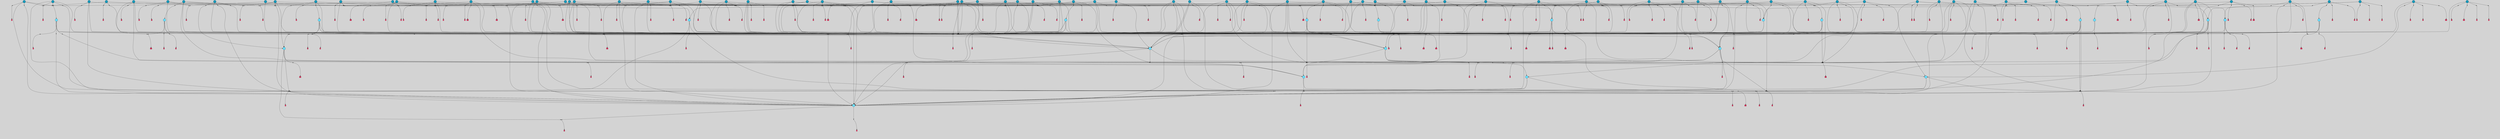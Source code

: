// File exported with GEGELATI v1.3.1
// On the 2024-04-08 17:48:39
// With the File::TPGGraphDotExporter
digraph{
	graph[pad = "0.212, 0.055" bgcolor = lightgray]
	node[shape=circle style = filled label = ""]
		T3 [fillcolor="#66ddff"]
		T4 [fillcolor="#66ddff"]
		T7 [fillcolor="#66ddff"]
		T9 [fillcolor="#66ddff"]
		T11 [fillcolor="#66ddff"]
		T24 [fillcolor="#66ddff"]
		T27 [fillcolor="#66ddff"]
		T54 [fillcolor="#66ddff"]
		T129 [fillcolor="#66ddff"]
		T130 [fillcolor="#66ddff"]
		T164 [fillcolor="#66ddff"]
		T195 [fillcolor="#66ddff"]
		T207 [fillcolor="#66ddff"]
		T250 [fillcolor="#1199bb"]
		T264 [fillcolor="#1199bb"]
		T268 [fillcolor="#66ddff"]
		T311 [fillcolor="#66ddff"]
		T317 [fillcolor="#66ddff"]
		T318 [fillcolor="#1199bb"]
		T324 [fillcolor="#66ddff"]
		T344 [fillcolor="#1199bb"]
		T353 [fillcolor="#1199bb"]
		T365 [fillcolor="#66ddff"]
		T366 [fillcolor="#1199bb"]
		T376 [fillcolor="#1199bb"]
		T385 [fillcolor="#1199bb"]
		T389 [fillcolor="#1199bb"]
		T395 [fillcolor="#1199bb"]
		T397 [fillcolor="#1199bb"]
		T398 [fillcolor="#1199bb"]
		T404 [fillcolor="#1199bb"]
		T405 [fillcolor="#1199bb"]
		T408 [fillcolor="#1199bb"]
		T413 [fillcolor="#1199bb"]
		T415 [fillcolor="#1199bb"]
		T422 [fillcolor="#1199bb"]
		T423 [fillcolor="#66ddff"]
		T429 [fillcolor="#1199bb"]
		T430 [fillcolor="#1199bb"]
		T433 [fillcolor="#1199bb"]
		T438 [fillcolor="#1199bb"]
		T448 [fillcolor="#1199bb"]
		T451 [fillcolor="#1199bb"]
		T454 [fillcolor="#1199bb"]
		T455 [fillcolor="#66ddff"]
		T464 [fillcolor="#1199bb"]
		T465 [fillcolor="#66ddff"]
		T470 [fillcolor="#1199bb"]
		T471 [fillcolor="#1199bb"]
		T476 [fillcolor="#1199bb"]
		T480 [fillcolor="#1199bb"]
		T486 [fillcolor="#1199bb"]
		T488 [fillcolor="#1199bb"]
		T491 [fillcolor="#1199bb"]
		T492 [fillcolor="#1199bb"]
		T494 [fillcolor="#1199bb"]
		T496 [fillcolor="#1199bb"]
		T497 [fillcolor="#1199bb"]
		T500 [fillcolor="#1199bb"]
		T502 [fillcolor="#1199bb"]
		T503 [fillcolor="#1199bb"]
		T504 [fillcolor="#1199bb"]
		T508 [fillcolor="#1199bb"]
		T509 [fillcolor="#1199bb"]
		T510 [fillcolor="#1199bb"]
		T511 [fillcolor="#1199bb"]
		T512 [fillcolor="#1199bb"]
		T513 [fillcolor="#66ddff"]
		T514 [fillcolor="#1199bb"]
		T517 [fillcolor="#1199bb"]
		T518 [fillcolor="#1199bb"]
		T519 [fillcolor="#1199bb"]
		T520 [fillcolor="#1199bb"]
		T521 [fillcolor="#1199bb"]
		T523 [fillcolor="#1199bb"]
		T526 [fillcolor="#1199bb"]
		T529 [fillcolor="#1199bb"]
		T530 [fillcolor="#1199bb"]
		T531 [fillcolor="#1199bb"]
		T532 [fillcolor="#66ddff"]
		T533 [fillcolor="#1199bb"]
		T534 [fillcolor="#1199bb"]
		T535 [fillcolor="#1199bb"]
		T537 [fillcolor="#1199bb"]
		T538 [fillcolor="#1199bb"]
		T540 [fillcolor="#1199bb"]
		T541 [fillcolor="#1199bb"]
		T542 [fillcolor="#1199bb"]
		T543 [fillcolor="#1199bb"]
		T544 [fillcolor="#1199bb"]
		T545 [fillcolor="#1199bb"]
		T546 [fillcolor="#1199bb"]
		T547 [fillcolor="#1199bb"]
		T548 [fillcolor="#1199bb"]
		T549 [fillcolor="#1199bb"]
		T550 [fillcolor="#1199bb"]
		T551 [fillcolor="#1199bb"]
		T552 [fillcolor="#1199bb"]
		T553 [fillcolor="#1199bb"]
		T554 [fillcolor="#1199bb"]
		T555 [fillcolor="#1199bb"]
		T556 [fillcolor="#1199bb"]
		T557 [fillcolor="#1199bb"]
		T558 [fillcolor="#1199bb"]
		T559 [fillcolor="#1199bb"]
		T560 [fillcolor="#1199bb"]
		P6088 [fillcolor="#cccccc" shape=point] //6|
		I6088 [shape=box style=invis label="6|1&2|6#1|7&#92;n10|7&2|0#1|5&#92;n9|4&0|1#2|2&#92;n8|6&0|0#1|0&#92;n"]
		P6088 -> I6088[style=invis]
		A4576 [fillcolor="#ff3366" shape=box margin=0.03 width=0 height=0 label="3"]
		T3 -> P6088 -> A4576
		P6089 [fillcolor="#cccccc" shape=point] //3|
		I6089 [shape=box style=invis label="7|6&2|4#0|2&#92;n10|3&2|7#1|4&#92;n11|6&0|4#0|1&#92;n7|1&0|0#2|6&#92;n7|6&0|3#2|6&#92;n4|0&2|6#0|1&#92;n4|4&2|5#0|2&#92;n4|6&0|4#2|7&#92;n10|0&2|3#1|5&#92;n2|6&0|5#0|2&#92;n1|0&2|3#0|7&#92;n1|6&2|0#0|5&#92;n6|2&0|1#0|7&#92;n9|2&0|3#2|7&#92;n5|3&0|6#0|6&#92;n1|7&2|5#2|3&#92;n8|1&2|7#0|6&#92;n1|0&2|5#2|1&#92;n7|1&2|2#2|5&#92;n7|4&2|6#0|3&#92;n"]
		P6089 -> I6089[style=invis]
		A4577 [fillcolor="#ff3366" shape=box margin=0.03 width=0 height=0 label="4"]
		T3 -> P6089 -> A4577
		P6090 [fillcolor="#cccccc" shape=point] //7|
		I6090 [shape=box style=invis label="0|2&2|4#2|6&#92;n5|3&0|6#0|1&#92;n4|7&2|6#0|5&#92;n7|6&0|7#0|5&#92;n10|7&2|2#1|1&#92;n"]
		P6090 -> I6090[style=invis]
		A4578 [fillcolor="#ff3366" shape=box margin=0.03 width=0 height=0 label="4"]
		T4 -> P6090 -> A4578
		P6091 [fillcolor="#cccccc" shape=point] //0|
		I6091 [shape=box style=invis label="2|5&0|1#0|6&#92;n6|1&2|2#2|7&#92;n8|0&0|3#1|4&#92;n4|3&2|5#2|4&#92;n8|1&2|4#0|0&#92;n6|6&0|1#2|6&#92;n11|7&2|4#2|5&#92;n6|2&2|4#0|2&#92;n8|5&2|4#2|4&#92;n2|1&2|1#2|2&#92;n2|7&2|5#2|6&#92;n9|7&0|5#0|4&#92;n1|2&0|5#2|6&#92;n4|2&2|3#2|7&#92;n3|3&2|1#0|2&#92;n"]
		P6091 -> I6091[style=invis]
		A4579 [fillcolor="#ff3366" shape=box margin=0.03 width=0 height=0 label="5"]
		T4 -> P6091 -> A4579
		P6092 [fillcolor="#cccccc" shape=point] //-3|
		I6092 [shape=box style=invis label="1|6&2|7#0|7&#92;n10|2&0|7#1|3&#92;n9|6&2|7#2|2&#92;n5|3&0|7#0|7&#92;n1|6&2|3#0|0&#92;n2|3&2|3#2|2&#92;n5|1&2|6#0|6&#92;n"]
		P6092 -> I6092[style=invis]
		A4580 [fillcolor="#ff3366" shape=box margin=0.03 width=0 height=0 label="7"]
		T7 -> P6092 -> A4580
		P6093 [fillcolor="#cccccc" shape=point] //5|
		I6093 [shape=box style=invis label="0|5&2|3#0|1&#92;n0|6&2|1#2|4&#92;n6|2&2|6#0|7&#92;n7|4&0|3#0|1&#92;n5|4&0|7#1|6&#92;n9|1&0|5#2|2&#92;n6|3&2|3#1|7&#92;n11|7&2|4#1|6&#92;n2|5&0|1#0|0&#92;n4|7&0|0#0|2&#92;n6|2&0|6#0|0&#92;n2|1&2|6#2|4&#92;n10|0&2|0#1|0&#92;n6|6&2|4#0|6&#92;n"]
		P6093 -> I6093[style=invis]
		A4581 [fillcolor="#ff3366" shape=box margin=0.03 width=0 height=0 label="8"]
		T7 -> P6093 -> A4581
		P6094 [fillcolor="#cccccc" shape=point] //-6|
		I6094 [shape=box style=invis label="11|1&0|7#2|0&#92;n10|4&0|1#1|0&#92;n4|3&2|4#2|1&#92;n0|5&2|0#0|0&#92;n6|1&0|0#0|3&#92;n8|2&2|0#0|4&#92;n11|4&2|0#1|6&#92;n7|0&2|6#2|3&#92;n5|3&2|6#2|0&#92;n2|0&2|0#0|4&#92;n"]
		P6094 -> I6094[style=invis]
		A4582 [fillcolor="#ff3366" shape=box margin=0.03 width=0 height=0 label="9"]
		T9 -> P6094 -> A4582
		P6095 [fillcolor="#cccccc" shape=point] //2|
		I6095 [shape=box style=invis label="6|3&2|7#1|4&#92;n8|6&0|0#2|5&#92;n2|1&0|2#0|3&#92;n8|7&0|6#0|4&#92;n2|1&2|0#0|1&#92;n0|0&2|2#2|3&#92;n6|6&0|7#2|1&#92;n6|1&0|7#2|6&#92;n5|4&2|7#0|4&#92;n0|3&0|4#2|0&#92;n11|0&2|0#2|5&#92;n4|5&2|5#2|4&#92;n5|7&0|6#0|4&#92;n9|7&2|5#0|3&#92;n5|4&2|1#0|3&#92;n5|3&0|1#1|7&#92;n0|4&0|3#2|5&#92;n"]
		P6095 -> I6095[style=invis]
		A4583 [fillcolor="#ff3366" shape=box margin=0.03 width=0 height=0 label="10"]
		T9 -> P6095 -> A4583
		P6096 [fillcolor="#cccccc" shape=point] //6|
		I6096 [shape=box style=invis label="3|0&2|7#2|2&#92;n3|2&0|4#2|5&#92;n5|1&0|2#1|0&#92;n8|7&0|1#2|0&#92;n8|5&0|3#0|6&#92;n0|2&0|2#2|3&#92;n1|5&2|5#0|5&#92;n5|6&0|6#0|7&#92;n6|7&0|0#2|6&#92;n1|2&2|3#0|0&#92;n7|7&2|3#0|4&#92;n0|7&2|7#0|6&#92;n1|0&2|2#2|7&#92;n4|4&0|1#0|0&#92;n"]
		P6096 -> I6096[style=invis]
		A4584 [fillcolor="#ff3366" shape=box margin=0.03 width=0 height=0 label="11"]
		T11 -> P6096 -> A4584
		P6097 [fillcolor="#cccccc" shape=point] //-4|
		I6097 [shape=box style=invis label="4|1&0|4#2|6&#92;n1|2&2|2#2|0&#92;n1|2&2|0#0|6&#92;n8|4&2|3#2|5&#92;n5|5&2|1#1|0&#92;n"]
		P6097 -> I6097[style=invis]
		A4585 [fillcolor="#ff3366" shape=box margin=0.03 width=0 height=0 label="12"]
		T11 -> P6097 -> A4585
		P6098 [fillcolor="#cccccc" shape=point] //-3|
		I6098 [shape=box style=invis label="8|1&2|3#0|5&#92;n0|6&0|5#0|5&#92;n3|7&2|1#0|6&#92;n3|5&0|1#0|0&#92;n9|5&2|0#0|4&#92;n3|5&0|2#0|3&#92;n10|6&2|4#1|0&#92;n9|4&2|7#2|6&#92;n1|7&2|5#2|2&#92;n"]
		P6098 -> I6098[style=invis]
		A4586 [fillcolor="#ff3366" shape=box margin=0.03 width=0 height=0 label="5"]
		T4 -> P6098 -> A4586
		P6099 [fillcolor="#cccccc" shape=point] //1|
		I6099 [shape=box style=invis label="5|1&0|6#2|7&#92;n2|4&0|4#2|2&#92;n0|6&0|5#0|4&#92;n10|6&2|5#1|6&#92;n9|3&0|1#1|7&#92;n10|3&2|2#1|0&#92;n5|0&0|0#2|1&#92;n11|3&2|3#1|5&#92;n10|3&0|1#1|0&#92;n2|4&0|1#0|1&#92;n0|2&0|3#2|4&#92;n9|2&2|1#2|5&#92;n11|7&2|6#2|6&#92;n"]
		P6099 -> I6099[style=invis]
		T24 -> P6099 -> T7
		P6100 [fillcolor="#cccccc" shape=point] //5|
		I6100 [shape=box style=invis label="3|0&2|0#0|1&#92;n3|0&0|7#0|1&#92;n5|3&0|2#2|6&#92;n4|4&2|4#2|6&#92;n11|2&0|7#1|6&#92;n2|7&2|2#2|5&#92;n9|3&2|6#2|7&#92;n7|7&0|0#0|4&#92;n6|1&2|4#2|3&#92;n5|4&2|0#1|6&#92;n1|3&0|7#0|4&#92;n"]
		P6100 -> I6100[style=invis]
		A4587 [fillcolor="#ff3366" shape=box margin=0.03 width=0 height=0 label="7"]
		T24 -> P6100 -> A4587
		P6101 [fillcolor="#cccccc" shape=point] //-2|
		I6101 [shape=box style=invis label="4|1&0|4#0|3&#92;n4|2&0|5#2|0&#92;n5|5&2|6#0|5&#92;n1|4&0|1#0|2&#92;n6|3&2|7#1|5&#92;n0|4&2|0#0|3&#92;n8|5&2|5#1|2&#92;n10|7&2|7#1|1&#92;n3|4&0|0#2|1&#92;n3|6&2|5#2|5&#92;n8|3&0|1#0|7&#92;n10|0&2|7#1|3&#92;n4|1&2|4#0|1&#92;n9|3&2|0#0|4&#92;n3|6&2|0#0|4&#92;n1|2&0|6#2|1&#92;n4|0&2|1#2|2&#92;n"]
		P6101 -> I6101[style=invis]
		A4588 [fillcolor="#ff3366" shape=box margin=0.03 width=0 height=0 label="14"]
		T24 -> P6101 -> A4588
		P6102 [fillcolor="#cccccc" shape=point] //2|
		I6102 [shape=box style=invis label="9|1&2|3#0|1&#92;n5|2&2|0#2|4&#92;n3|6&2|5#2|7&#92;n7|0&2|5#0|4&#92;n1|2&0|3#0|5&#92;n7|3&2|7#0|0&#92;n"]
		P6102 -> I6102[style=invis]
		A4589 [fillcolor="#ff3366" shape=box margin=0.03 width=0 height=0 label="2"]
		T27 -> P6102 -> A4589
		P6103 [fillcolor="#cccccc" shape=point] //-6|
		I6103 [shape=box style=invis label="7|5&0|4#0|4&#92;n11|0&2|5#2|1&#92;n"]
		P6103 -> I6103[style=invis]
		A4590 [fillcolor="#ff3366" shape=box margin=0.03 width=0 height=0 label="3"]
		T27 -> P6103 -> A4590
		T27 -> P6089
		T27 -> P6091
		P6104 [fillcolor="#cccccc" shape=point] //0|
		I6104 [shape=box style=invis label="4|0&0|3#2|7&#92;n10|2&0|3#1|7&#92;n3|5&0|2#0|3&#92;n4|5&0|0#2|1&#92;n10|7&2|0#1|2&#92;n5|3&2|3#1|6&#92;n9|5&2|0#0|4&#92;n5|4&2|7#0|2&#92;n10|3&2|7#1|4&#92;n7|2&0|1#2|6&#92;n8|6&0|5#0|5&#92;n8|7&2|3#0|5&#92;n2|6&2|4#0|0&#92;n"]
		P6104 -> I6104[style=invis]
		A4591 [fillcolor="#ff3366" shape=box margin=0.03 width=0 height=0 label="5"]
		T27 -> P6104 -> A4591
		P6105 [fillcolor="#cccccc" shape=point] //8|
		I6105 [shape=box style=invis label="9|0&0|1#2|0&#92;n10|1&2|5#1|4&#92;n8|2&2|6#0|4&#92;n2|4&2|5#2|3&#92;n4|2&2|2#0|2&#92;n7|5&0|2#0|0&#92;n8|2&2|1#1|3&#92;n8|7&0|7#2|1&#92;n1|1&0|0#0|7&#92;n5|6&2|5#1|0&#92;n6|6&2|5#0|0&#92;n11|4&0|3#2|6&#92;n4|2&2|4#0|7&#92;n5|6&0|1#2|0&#92;n11|3&0|2#0|7&#92;n"]
		P6105 -> I6105[style=invis]
		A4592 [fillcolor="#ff3366" shape=box margin=0.03 width=0 height=0 label="6"]
		T54 -> P6105 -> A4592
		T54 -> P6100
		P6106 [fillcolor="#cccccc" shape=point] //-10|
		I6106 [shape=box style=invis label="3|6&0|0#0|4&#92;n4|1&2|4#0|1&#92;n5|1&0|1#0|4&#92;n5|5&2|6#0|5&#92;n6|5&0|6#0|3&#92;n11|1&2|0#0|1&#92;n0|7&2|0#0|3&#92;n1|2&0|6#0|1&#92;n8|0&0|4#2|0&#92;n0|4&0|7#2|7&#92;n7|0&2|7#1|3&#92;n3|1&0|5#2|5&#92;n5|1&0|4#0|3&#92;n2|2&0|2#0|0&#92;n8|3&0|1#0|7&#92;n3|0&0|3#0|5&#92;n7|2&0|5#2|0&#92;n6|3&2|7#1|5&#92;n4|7&2|7#2|1&#92;n"]
		P6106 -> I6106[style=invis]
		A4593 [fillcolor="#ff3366" shape=box margin=0.03 width=0 height=0 label="14"]
		T54 -> P6106 -> A4593
		T54 -> P6093
		T129 -> P6105
		T129 -> P6100
		P6107 [fillcolor="#cccccc" shape=point] //10|
		I6107 [shape=box style=invis label="4|5&2|7#2|1&#92;n1|7&2|3#0|6&#92;n3|5&2|2#0|3&#92;n10|3&0|7#1|4&#92;n7|1&0|4#2|6&#92;n10|2&0|3#1|7&#92;n9|5&2|0#0|4&#92;n4|0&0|3#2|7&#92;n11|4&2|6#1|2&#92;n5|4&2|7#0|2&#92;n2|6&2|4#0|0&#92;n6|5&0|7#2|1&#92;n5|3&2|3#1|6&#92;n10|7&2|0#1|2&#92;n"]
		P6107 -> I6107[style=invis]
		A4594 [fillcolor="#ff3366" shape=box margin=0.03 width=0 height=0 label="5"]
		T129 -> P6107 -> A4594
		P6108 [fillcolor="#cccccc" shape=point] //5|
		I6108 [shape=box style=invis label="9|4&2|3#1|3&#92;n0|4&2|4#0|5&#92;n6|1&2|6#2|5&#92;n4|0&0|5#2|0&#92;n"]
		P6108 -> I6108[style=invis]
		A4595 [fillcolor="#ff3366" shape=box margin=0.03 width=0 height=0 label="7"]
		T129 -> P6108 -> A4595
		P6109 [fillcolor="#cccccc" shape=point] //6|
		I6109 [shape=box style=invis label="9|4&2|7#0|6&#92;n8|4&0|1#1|0&#92;n1|3&0|0#2|1&#92;n2|4&0|6#2|2&#92;n5|1&2|5#0|7&#92;n3|0&0|3#2|6&#92;n2|2&2|6#0|2&#92;n8|4&0|4#2|2&#92;n5|1&2|4#0|3&#92;n9|4&0|6#0|6&#92;n5|0&2|2#1|5&#92;n11|7&0|0#1|1&#92;n0|4&0|3#0|3&#92;n7|7&2|4#2|5&#92;n1|5&0|1#2|1&#92;n"]
		P6109 -> I6109[style=invis]
		A4596 [fillcolor="#ff3366" shape=box margin=0.03 width=0 height=0 label="1"]
		T129 -> P6109 -> A4596
		P6110 [fillcolor="#cccccc" shape=point] //-5|
		I6110 [shape=box style=invis label="10|6&2|5#1|6&#92;n9|3&0|1#1|7&#92;n2|4&0|1#0|1&#92;n11|3&0|7#1|6&#92;n5|1&0|6#2|7&#92;n8|0&0|0#0|1&#92;n0|6&0|7#0|4&#92;n6|7&2|6#2|6&#92;n11|0&2|3#0|5&#92;n"]
		P6110 -> I6110[style=invis]
		T130 -> P6110 -> T7
		P6111 [fillcolor="#cccccc" shape=point] //9|
		I6111 [shape=box style=invis label="9|0&2|4#1|2&#92;n10|3&0|5#1|7&#92;n"]
		P6111 -> I6111[style=invis]
		A4597 [fillcolor="#ff3366" shape=box margin=0.03 width=0 height=0 label="3"]
		T130 -> P6111 -> A4597
		P6112 [fillcolor="#cccccc" shape=point] //4|
		I6112 [shape=box style=invis label="7|1&2|6#1|3&#92;n10|1&0|3#1|6&#92;n8|5&2|3#2|1&#92;n11|5&0|0#2|6&#92;n4|1&0|6#0|0&#92;n11|1&0|2#0|3&#92;n2|0&2|1#0|7&#92;n"]
		P6112 -> I6112[style=invis]
		A4598 [fillcolor="#ff3366" shape=box margin=0.03 width=0 height=0 label="2"]
		T130 -> P6112 -> A4598
		P6113 [fillcolor="#cccccc" shape=point] //-10|
		I6113 [shape=box style=invis label="8|4&0|2#0|1&#92;n5|3&2|6#2|7&#92;n3|1&2|7#0|6&#92;n4|7&0|4#0|2&#92;n1|7&2|6#0|4&#92;n10|5&2|1#1|5&#92;n4|0&0|7#0|7&#92;n6|6&0|0#0|1&#92;n10|4&2|1#1|0&#92;n"]
		P6113 -> I6113[style=invis]
		A4599 [fillcolor="#ff3366" shape=box margin=0.03 width=0 height=0 label="5"]
		T130 -> P6113 -> A4599
		T164 -> P6091
		P6114 [fillcolor="#cccccc" shape=point] //-1|
		I6114 [shape=box style=invis label="6|4&0|4#2|4&#92;n4|5&2|5#2|4&#92;n9|7&2|5#0|3&#92;n3|7&2|6#0|6&#92;n8|7&0|6#0|4&#92;n2|1&2|0#0|1&#92;n8|6&0|0#2|5&#92;n2|1&0|2#0|3&#92;n6|1&0|7#2|6&#92;n6|3&0|1#1|6&#92;n5|4&2|7#0|4&#92;n0|7&0|4#2|0&#92;n11|0&2|0#2|5&#92;n3|7&2|0#2|7&#92;n8|3&2|7#1|4&#92;n5|7&0|6#0|4&#92;n0|0&2|3#2|3&#92;n5|4&2|1#0|3&#92;n0|4&0|3#2|5&#92;n"]
		P6114 -> I6114[style=invis]
		A4600 [fillcolor="#ff3366" shape=box margin=0.03 width=0 height=0 label="10"]
		T164 -> P6114 -> A4600
		P6115 [fillcolor="#cccccc" shape=point] //-7|
		I6115 [shape=box style=invis label="6|1&0|2#0|3&#92;n1|2&0|1#2|0&#92;n10|3&2|2#1|1&#92;n0|1&0|2#0|7&#92;n4|6&2|7#2|4&#92;n6|0&2|7#0|6&#92;n"]
		P6115 -> I6115[style=invis]
		A4601 [fillcolor="#ff3366" shape=box margin=0.03 width=0 height=0 label="7"]
		T164 -> P6115 -> A4601
		P6116 [fillcolor="#cccccc" shape=point] //-6|
		I6116 [shape=box style=invis label="11|7&0|1#0|6&#92;n3|5&0|1#0|3&#92;n1|5&0|5#0|6&#92;n1|7&2|5#2|2&#92;n0|0&0|2#2|2&#92;n4|4&0|1#0|5&#92;n6|4&2|2#0|2&#92;n0|6&2|5#0|5&#92;n0|3&2|2#2|6&#92;n"]
		P6116 -> I6116[style=invis]
		A4602 [fillcolor="#ff3366" shape=box margin=0.03 width=0 height=0 label="5"]
		T164 -> P6116 -> A4602
		P6117 [fillcolor="#cccccc" shape=point] //4|
		I6117 [shape=box style=invis label="4|3&0|6#0|3&#92;n5|7&2|3#2|2&#92;n5|6&0|7#1|2&#92;n1|4&2|6#0|3&#92;n8|4&2|1#2|5&#92;n9|5&2|4#1|4&#92;n2|4&0|5#0|7&#92;n10|0&0|6#1|3&#92;n3|0&0|6#0|2&#92;n2|7&2|7#2|6&#92;n5|2&0|5#1|5&#92;n10|4&2|5#1|7&#92;n4|0&0|4#2|4&#92;n11|1&0|4#2|6&#92;n10|6&2|0#1|4&#92;n9|7&0|3#1|4&#92;n4|5&2|7#0|6&#92;n11|5&2|6#2|3&#92;n0|3&0|5#0|1&#92;n"]
		P6117 -> I6117[style=invis]
		A4603 [fillcolor="#ff3366" shape=box margin=0.03 width=0 height=0 label="13"]
		T164 -> P6117 -> A4603
		P6118 [fillcolor="#cccccc" shape=point] //5|
		I6118 [shape=box style=invis label="3|0&2|0#2|1&#92;n3|0&0|7#0|1&#92;n5|3&0|2#2|6&#92;n4|4&2|4#2|6&#92;n5|4&2|0#1|6&#92;n2|7&2|2#2|5&#92;n1|3&0|7#0|4&#92;n11|6&2|2#0|7&#92;n7|7&0|0#0|4&#92;n6|1&2|4#2|3&#92;n11|0&0|7#1|6&#92;n9|3&2|6#2|7&#92;n"]
		P6118 -> I6118[style=invis]
		A4604 [fillcolor="#ff3366" shape=box margin=0.03 width=0 height=0 label="7"]
		T195 -> P6118 -> A4604
		P6119 [fillcolor="#cccccc" shape=point] //4|
		I6119 [shape=box style=invis label="7|1&0|6#0|1&#92;n6|7&2|7#1|7&#92;n10|1&2|1#1|1&#92;n9|6&2|2#1|4&#92;n4|7&0|4#2|2&#92;n9|6&0|5#1|1&#92;n10|0&2|6#1|6&#92;n5|1&0|1#2|3&#92;n10|1&0|5#1|0&#92;n3|4&2|3#0|0&#92;n8|2&0|5#2|4&#92;n1|6&2|0#0|0&#92;n2|3&0|1#2|6&#92;n5|2&2|2#1|6&#92;n2|2&0|1#2|1&#92;n3|1&2|7#0|3&#92;n6|7&2|3#0|4&#92;n"]
		P6119 -> I6119[style=invis]
		A4605 [fillcolor="#ff3366" shape=box margin=0.03 width=0 height=0 label="10"]
		T195 -> P6119 -> A4605
		P6120 [fillcolor="#cccccc" shape=point] //-4|
		I6120 [shape=box style=invis label="0|4&0|0#2|7&#92;n8|5&2|4#2|4&#92;n4|3&2|5#2|4&#92;n11|7&2|2#2|5&#92;n6|5&2|2#2|7&#92;n3|2&0|7#0|7&#92;n3|3&2|1#0|3&#92;n2|6&0|3#2|5&#92;n0|1&2|6#2|2&#92;n8|2&0|0#1|6&#92;n0|7&0|5#0|4&#92;n9|5&0|3#2|7&#92;n2|7&2|5#2|6&#92;n9|0&2|0#0|1&#92;n1|2&2|4#0|2&#92;n"]
		P6120 -> I6120[style=invis]
		T195 -> P6120 -> T27
		P6121 [fillcolor="#cccccc" shape=point] //7|
		I6121 [shape=box style=invis label="7|4&2|7#0|4&#92;n4|6&0|1#2|5&#92;n2|1&2|3#0|0&#92;n4|3&2|0#0|1&#92;n0|0&2|7#2|7&#92;n7|7&0|5#2|3&#92;n5|0&2|1#2|2&#92;n10|0&0|4#1|2&#92;n4|4&0|7#0|0&#92;n6|7&0|2#0|1&#92;n1|4&2|5#0|4&#92;n"]
		P6121 -> I6121[style=invis]
		A4606 [fillcolor="#ff3366" shape=box margin=0.03 width=0 height=0 label="0"]
		T195 -> P6121 -> A4606
		P6122 [fillcolor="#cccccc" shape=point] //7|
		I6122 [shape=box style=invis label="7|0&2|1#2|0&#92;n9|7&2|1#1|7&#92;n8|2&0|1#1|0&#92;n6|6&0|2#1|1&#92;n2|2&0|5#0|0&#92;n5|7&0|0#2|1&#92;n5|1&2|5#1|5&#92;n4|7&2|4#2|3&#92;n10|5&2|2#1|5&#92;n1|3&2|2#2|0&#92;n10|2&2|6#1|5&#92;n"]
		P6122 -> I6122[style=invis]
		A4607 [fillcolor="#ff3366" shape=box margin=0.03 width=0 height=0 label="1"]
		T207 -> P6122 -> A4607
		P6123 [fillcolor="#cccccc" shape=point] //-3|
		I6123 [shape=box style=invis label="3|7&0|0#0|2&#92;n11|5&0|1#1|1&#92;n4|1&0|6#2|6&#92;n4|0&0|1#0|5&#92;n"]
		P6123 -> I6123[style=invis]
		T207 -> P6123 -> T24
		P6124 [fillcolor="#cccccc" shape=point] //5|
		I6124 [shape=box style=invis label="8|1&2|6#0|6&#92;n3|0&0|7#0|1&#92;n11|3&0|2#2|6&#92;n4|4&2|4#2|6&#92;n11|2&0|7#1|6&#92;n2|7&2|2#2|5&#92;n7|7&0|0#0|4&#92;n6|1&2|4#2|3&#92;n5|4&2|0#1|6&#92;n3|0&2|0#0|1&#92;n1|3&0|7#0|4&#92;n"]
		P6124 -> I6124[style=invis]
		A4608 [fillcolor="#ff3366" shape=box margin=0.03 width=0 height=0 label="7"]
		T207 -> P6124 -> A4608
		P6125 [fillcolor="#cccccc" shape=point] //5|
		I6125 [shape=box style=invis label="10|4&2|6#1|2&#92;n8|4&0|1#1|0&#92;n0|4&2|6#0|0&#92;n8|4&2|5#2|1&#92;n7|5&2|5#1|0&#92;n3|6&0|6#2|2&#92;n1|7&0|7#0|5&#92;n2|0&0|7#2|4&#92;n9|4&2|6#2|7&#92;n2|6&2|2#0|0&#92;n11|7&2|7#0|7&#92;n5|5&0|0#0|1&#92;n10|1&0|0#1|0&#92;n7|3&0|1#2|5&#92;n9|2&2|7#1|5&#92;n9|0&2|5#1|2&#92;n1|6&2|4#2|2&#92;n3|3&2|2#0|7&#92;n1|6&2|0#0|0&#92;n6|4&2|6#1|0&#92;n"]
		P6125 -> I6125[style=invis]
		A4609 [fillcolor="#ff3366" shape=box margin=0.03 width=0 height=0 label="1"]
		T207 -> P6125 -> A4609
		P6126 [fillcolor="#cccccc" shape=point] //7|
		I6126 [shape=box style=invis label="6|1&2|6#2|7&#92;n7|0&2|4#2|3&#92;n3|3&0|7#0|6&#92;n5|4&0|2#2|4&#92;n8|5&2|6#2|7&#92;n0|0&2|3#0|3&#92;n5|4&2|4#2|6&#92;n"]
		P6126 -> I6126[style=invis]
		T207 -> P6126 -> T4
		P6127 [fillcolor="#cccccc" shape=point] //8|
		I6127 [shape=box style=invis label="5|4&2|1#1|0&#92;n3|0&0|3#2|0&#92;n3|7&2|2#0|6&#92;n6|6&0|2#2|4&#92;n0|0&0|2#0|6&#92;n"]
		P6127 -> I6127[style=invis]
		T250 -> P6127 -> T164
		T250 -> P6118
		T250 -> P6121
		T250 -> P6100
		P6128 [fillcolor="#cccccc" shape=point] //10|
		I6128 [shape=box style=invis label="6|1&2|4#2|3&#92;n3|0&0|7#0|1&#92;n5|3&0|2#2|6&#92;n4|4&0|4#2|6&#92;n5|4&2|0#1|6&#92;n10|5&0|6#1|5&#92;n2|5&2|1#2|2&#92;n1|3&0|7#0|4&#92;n3|0&2|0#0|1&#92;n11|2&0|5#1|6&#92;n9|3&2|6#2|7&#92;n7|7&0|0#0|4&#92;n"]
		P6128 -> I6128[style=invis]
		A4610 [fillcolor="#ff3366" shape=box margin=0.03 width=0 height=0 label="7"]
		T250 -> P6128 -> A4610
		P6129 [fillcolor="#cccccc" shape=point] //-2|
		I6129 [shape=box style=invis label="11|7&2|0#1|7&#92;n4|3&0|1#2|5&#92;n0|4&2|4#2|7&#92;n1|6&0|0#0|4&#92;n4|0&0|0#0|5&#92;n0|6&2|3#2|0&#92;n9|6&2|5#1|3&#92;n0|7&2|1#2|5&#92;n4|4&0|5#0|1&#92;n10|4&0|0#1|0&#92;n"]
		P6129 -> I6129[style=invis]
		A4611 [fillcolor="#ff3366" shape=box margin=0.03 width=0 height=0 label="12"]
		T264 -> P6129 -> A4611
		P6130 [fillcolor="#cccccc" shape=point] //-3|
		I6130 [shape=box style=invis label="7|2&2|4#0|2&#92;n4|1&2|6#0|1&#92;n11|6&0|4#0|1&#92;n7|1&0|0#2|6&#92;n6|2&0|1#0|7&#92;n10|3&2|7#1|4&#92;n3|5&2|3#0|1&#92;n4|4&2|5#0|2&#92;n4|6&0|4#2|7&#92;n2|5&0|5#0|2&#92;n10|0&2|3#1|4&#92;n0|1&2|7#0|6&#92;n7|6&0|3#2|6&#92;n1|3&0|6#2|0&#92;n5|3&0|6#0|6&#92;n1|4&2|5#2|3&#92;n1|6&2|0#0|5&#92;n9|2&0|3#2|7&#92;n7|1&2|2#2|5&#92;n"]
		P6130 -> I6130[style=invis]
		T264 -> P6130 -> T207
		P6131 [fillcolor="#cccccc" shape=point] //2|
		I6131 [shape=box style=invis label="4|1&0|4#2|6&#92;n5|5&2|1#1|0&#92;n1|0&2|0#0|6&#92;n8|4&2|3#2|5&#92;n"]
		P6131 -> I6131[style=invis]
		T264 -> P6131 -> T11
		T268 -> P6122
		T268 -> P6121
		T268 -> P6130
		P6132 [fillcolor="#cccccc" shape=point] //5|
		I6132 [shape=box style=invis label="1|6&2|7#0|7&#92;n9|2&2|7#2|3&#92;n10|2&0|7#1|3&#92;n0|0&2|7#2|2&#92;n1|6&2|3#0|0&#92;n2|3&2|3#2|2&#92;n"]
		P6132 -> I6132[style=invis]
		A4612 [fillcolor="#ff3366" shape=box margin=0.03 width=0 height=0 label="7"]
		T268 -> P6132 -> A4612
		P6133 [fillcolor="#cccccc" shape=point] //-6|
		I6133 [shape=box style=invis label="6|0&0|5#2|5&#92;n0|3&2|1#2|1&#92;n"]
		P6133 -> I6133[style=invis]
		A4613 [fillcolor="#ff3366" shape=box margin=0.03 width=0 height=0 label="3"]
		T268 -> P6133 -> A4613
		P6134 [fillcolor="#cccccc" shape=point] //2|
		I6134 [shape=box style=invis label="11|0&2|3#0|7&#92;n10|4&2|5#1|6&#92;n4|7&0|2#2|3&#92;n6|0&2|6#0|6&#92;n9|0&0|7#0|5&#92;n7|2&2|4#1|2&#92;n5|1&2|6#2|7&#92;n"]
		P6134 -> I6134[style=invis]
		T311 -> P6134 -> T7
		P6135 [fillcolor="#cccccc" shape=point] //5|
		I6135 [shape=box style=invis label="5|4&2|0#1|6&#92;n3|0&0|7#0|1&#92;n5|3&0|2#2|6&#92;n11|2&0|7#1|6&#92;n2|7&2|2#2|5&#92;n9|3&2|6#2|7&#92;n7|7&0|0#0|4&#92;n6|1&2|4#2|3&#92;n3|0&2|0#0|1&#92;n1|3&2|7#0|4&#92;n"]
		P6135 -> I6135[style=invis]
		A4614 [fillcolor="#ff3366" shape=box margin=0.03 width=0 height=0 label="7"]
		T311 -> P6135 -> A4614
		T311 -> P6129
		P6136 [fillcolor="#cccccc" shape=point] //-1|
		I6136 [shape=box style=invis label="1|7&2|1#0|6&#92;n8|1&2|3#0|5&#92;n10|6&2|7#1|0&#92;n1|7&2|5#0|2&#92;n0|3&0|3#2|2&#92;n3|5&0|1#0|0&#92;n3|5&0|2#0|3&#92;n1|5&2|0#0|4&#92;n5|7&2|2#2|5&#92;n4|0&2|3#0|3&#92;n"]
		P6136 -> I6136[style=invis]
		T311 -> P6136 -> T3
		P6137 [fillcolor="#cccccc" shape=point] //2|
		I6137 [shape=box style=invis label="4|1&0|5#0|1&#92;n6|4&0|7#2|4&#92;n10|5&2|6#1|4&#92;n9|2&0|4#2|3&#92;n6|2&2|3#1|7&#92;n8|1&0|2#0|3&#92;n4|0&2|0#0|1&#92;n"]
		P6137 -> I6137[style=invis]
		T311 -> P6137 -> T54
		P6138 [fillcolor="#cccccc" shape=point] //7|
		I6138 [shape=box style=invis label="9|6&2|6#1|3&#92;n9|7&2|0#1|7&#92;n3|0&2|0#0|0&#92;n1|6&0|0#0|4&#92;n7|4&0|3#0|1&#92;n"]
		P6138 -> I6138[style=invis]
		A4615 [fillcolor="#ff3366" shape=box margin=0.03 width=0 height=0 label="12"]
		T318 -> P6138 -> A4615
		P6139 [fillcolor="#cccccc" shape=point] //-9|
		I6139 [shape=box style=invis label="7|1&0|0#2|6&#92;n1|6&0|4#2|7&#92;n7|6&2|4#0|2&#92;n10|7&2|1#1|3&#92;n7|6&0|3#2|6&#92;n4|0&2|2#2|1&#92;n1|0&0|5#2|3&#92;n6|1&2|6#1|1&#92;n7|4&2|6#1|0&#92;n9|5&0|1#0|2&#92;n9|2&0|3#0|7&#92;n6|0&2|7#0|6&#92;n10|5&2|3#1|5&#92;n10|0&2|7#1|4&#92;n1|0&2|3#0|7&#92;n5|2&0|6#0|6&#92;n2|6&0|1#0|2&#92;n7|4&2|5#0|3&#92;n3|6&2|4#0|5&#92;n1|6&2|0#0|5&#92;n"]
		P6139 -> I6139[style=invis]
		A4616 [fillcolor="#ff3366" shape=box margin=0.03 width=0 height=0 label="4"]
		T318 -> P6139 -> A4616
		P6140 [fillcolor="#cccccc" shape=point] //-7|
		I6140 [shape=box style=invis label="9|1&2|7#2|1&#92;n7|0&2|0#2|7&#92;n2|3&2|3#2|2&#92;n8|5&2|1#0|3&#92;n5|5&0|7#0|1&#92;n1|6&2|7#0|7&#92;n10|2&0|7#1|3&#92;n6|4&2|2#2|4&#92;n0|6&2|5#0|2&#92;n"]
		P6140 -> I6140[style=invis]
		A4617 [fillcolor="#ff3366" shape=box margin=0.03 width=0 height=0 label="7"]
		T318 -> P6140 -> A4617
		P6141 [fillcolor="#cccccc" shape=point] //3|
		I6141 [shape=box style=invis label="7|6&2|4#0|2&#92;n10|3&2|7#1|4&#92;n11|6&0|4#0|1&#92;n7|1&0|0#2|6&#92;n7|6&0|3#2|6&#92;n4|0&2|6#0|1&#92;n4|4&2|5#0|2&#92;n4|6&0|4#2|7&#92;n10|0&2|3#1|5&#92;n2|6&0|5#0|2&#92;n1|0&2|3#0|7&#92;n1|6&2|0#0|5&#92;n6|2&0|1#0|7&#92;n9|2&0|3#2|7&#92;n5|3&0|6#0|6&#92;n1|7&2|5#2|3&#92;n8|1&2|7#0|6&#92;n1|0&2|5#2|1&#92;n7|1&2|2#2|5&#92;n7|4&2|6#0|3&#92;n"]
		P6141 -> I6141[style=invis]
		A4618 [fillcolor="#ff3366" shape=box margin=0.03 width=0 height=0 label="4"]
		T317 -> P6141 -> A4618
		P6142 [fillcolor="#cccccc" shape=point] //6|
		I6142 [shape=box style=invis label="6|1&2|6#1|7&#92;n10|7&2|0#1|5&#92;n9|4&0|1#2|2&#92;n8|6&0|0#1|0&#92;n"]
		P6142 -> I6142[style=invis]
		A4619 [fillcolor="#ff3366" shape=box margin=0.03 width=0 height=0 label="3"]
		T317 -> P6142 -> A4619
		P6143 [fillcolor="#cccccc" shape=point] //-9|
		I6143 [shape=box style=invis label="11|5&0|0#2|6&#92;n8|5&2|3#2|1&#92;n7|1&0|6#1|3&#92;n11|4&0|2#0|1&#92;n9|0&2|7#1|6&#92;n10|1&0|3#1|6&#92;n0|3&0|4#2|5&#92;n5|7&2|3#1|6&#92;n2|0&2|1#0|7&#92;n"]
		P6143 -> I6143[style=invis]
		A4620 [fillcolor="#ff3366" shape=box margin=0.03 width=0 height=0 label="2"]
		T318 -> P6143 -> A4620
		P6144 [fillcolor="#cccccc" shape=point] //-1|
		I6144 [shape=box style=invis label="1|7&2|1#0|6&#92;n8|1&2|3#0|5&#92;n10|6&2|7#1|0&#92;n1|7&2|5#0|2&#92;n0|3&0|3#2|2&#92;n3|5&0|1#0|0&#92;n3|5&0|2#0|3&#92;n1|5&2|0#0|4&#92;n5|7&2|2#2|5&#92;n4|0&2|3#0|3&#92;n"]
		P6144 -> I6144[style=invis]
		T318 -> P6144 -> T317
		P6145 [fillcolor="#cccccc" shape=point] //-2|
		I6145 [shape=box style=invis label="7|4&0|2#2|6&#92;n5|7&0|5#0|4&#92;n3|0&0|7#2|4&#92;n5|5&0|0#0|7&#92;n11|7&2|2#2|3&#92;n"]
		P6145 -> I6145[style=invis]
		A4621 [fillcolor="#ff3366" shape=box margin=0.03 width=0 height=0 label="3"]
		T324 -> P6145 -> A4621
		P6146 [fillcolor="#cccccc" shape=point] //4|
		I6146 [shape=box style=invis label="5|0&0|4#0|3&#92;n7|4&2|1#1|1&#92;n"]
		P6146 -> I6146[style=invis]
		T324 -> P6146 -> T7
		P6147 [fillcolor="#cccccc" shape=point] //-1|
		I6147 [shape=box style=invis label="11|7&2|0#1|7&#92;n1|5&2|4#2|4&#92;n4|3&0|1#0|5&#92;n1|6&0|0#0|4&#92;n8|6&2|4#0|0&#92;n4|0&0|0#0|5&#92;n10|4&2|0#1|0&#92;n9|6&2|5#1|3&#92;n0|7&2|1#0|5&#92;n0|6&2|3#2|0&#92;n4|4&0|5#0|1&#92;n"]
		P6147 -> I6147[style=invis]
		A4622 [fillcolor="#ff3366" shape=box margin=0.03 width=0 height=0 label="12"]
		T324 -> P6147 -> A4622
		P6148 [fillcolor="#cccccc" shape=point] //6|
		I6148 [shape=box style=invis label="10|4&2|6#1|2&#92;n8|4&0|1#1|0&#92;n0|4&2|6#0|0&#92;n8|4&2|5#2|1&#92;n7|5&2|5#1|0&#92;n3|6&0|6#2|2&#92;n1|7&0|7#0|5&#92;n2|0&0|7#2|4&#92;n2|6&2|2#0|0&#92;n0|7&2|7#0|7&#92;n11|6&0|4#2|2&#92;n5|5&0|0#0|1&#92;n10|1&0|0#1|0&#92;n7|3&0|1#2|5&#92;n9|2&2|7#1|5&#92;n9|4&2|6#2|7&#92;n1|6&2|4#2|2&#92;n3|3&2|2#0|7&#92;n1|6&2|0#0|0&#92;n6|4&2|6#1|0&#92;n"]
		P6148 -> I6148[style=invis]
		A4623 [fillcolor="#ff3366" shape=box margin=0.03 width=0 height=0 label="1"]
		T324 -> P6148 -> A4623
		P6149 [fillcolor="#cccccc" shape=point] //-4|
		I6149 [shape=box style=invis label="7|2&2|4#0|2&#92;n4|1&2|6#0|1&#92;n0|1&2|7#0|6&#92;n6|2&0|1#0|7&#92;n10|3&2|7#1|4&#92;n3|5&2|3#0|1&#92;n4|4&2|5#0|2&#92;n4|6&0|4#2|7&#92;n2|5&0|5#0|2&#92;n10|0&2|3#1|4&#92;n11|6&0|4#0|1&#92;n7|6&0|3#2|6&#92;n1|3&0|6#2|0&#92;n5|3&0|6#0|6&#92;n1|4&2|5#2|3&#92;n1|1&2|0#0|5&#92;n9|2&0|3#2|7&#92;n7|1&2|2#2|5&#92;n"]
		P6149 -> I6149[style=invis]
		T344 -> P6149 -> T207
		T344 -> P6131
		T344 -> P6131
		P6150 [fillcolor="#cccccc" shape=point] //6|
		I6150 [shape=box style=invis label="7|0&2|5#1|2&#92;n10|6&2|1#1|3&#92;n7|5&0|2#0|7&#92;n10|7&0|1#1|5&#92;n4|6&2|5#0|5&#92;n4|4&0|7#2|7&#92;n"]
		P6150 -> I6150[style=invis]
		A4624 [fillcolor="#ff3366" shape=box margin=0.03 width=0 height=0 label="7"]
		T353 -> P6150 -> A4624
		T353 -> P6094
		P6151 [fillcolor="#cccccc" shape=point] //6|
		I6151 [shape=box style=invis label="9|0&2|1#1|0&#92;n10|6&2|1#1|3&#92;n7|0&2|4#1|2&#92;n7|5&0|2#0|7&#92;n10|7&0|1#1|5&#92;n4|4&0|7#2|7&#92;n"]
		P6151 -> I6151[style=invis]
		A4625 [fillcolor="#ff3366" shape=box margin=0.03 width=0 height=0 label="7"]
		T353 -> P6151 -> A4625
		P6152 [fillcolor="#cccccc" shape=point] //7|
		I6152 [shape=box style=invis label="4|7&0|2#0|3&#92;n7|2&2|5#2|6&#92;n6|6&0|2#2|4&#92;n5|0&2|2#1|1&#92;n10|7&2|2#1|6&#92;n"]
		P6152 -> I6152[style=invis]
		T353 -> P6152 -> T164
		P6153 [fillcolor="#cccccc" shape=point] //2|
		I6153 [shape=box style=invis label="11|2&2|1#2|2&#92;n0|1&0|0#0|6&#92;n9|2&0|4#2|2&#92;n9|7&2|0#0|0&#92;n4|5&0|6#2|7&#92;n6|7&0|2#0|1&#92;n5|6&0|2#1|0&#92;n11|6&2|1#2|1&#92;n11|0&0|0#2|3&#92;n8|4&0|7#1|1&#92;n11|3&0|7#1|6&#92;n9|2&2|1#2|5&#92;n11|7&0|2#0|2&#92;n"]
		P6153 -> I6153[style=invis]
		T365 -> P6153 -> T3
		T365 -> P6119
		P6154 [fillcolor="#cccccc" shape=point] //3|
		I6154 [shape=box style=invis label="4|7&0|7#2|7&#92;n11|5&2|6#0|2&#92;n5|5&2|6#2|0&#92;n3|2&0|6#0|3&#92;n10|2&2|5#1|5&#92;n9|4&2|3#1|5&#92;n2|5&2|7#2|4&#92;n11|3&2|5#1|0&#92;n7|0&0|7#2|1&#92;n1|2&0|5#0|1&#92;n"]
		P6154 -> I6154[style=invis]
		A4626 [fillcolor="#ff3366" shape=box margin=0.03 width=0 height=0 label="5"]
		T365 -> P6154 -> A4626
		P6155 [fillcolor="#cccccc" shape=point] //-1|
		I6155 [shape=box style=invis label="7|5&0|2#1|7&#92;n10|6&0|1#1|3&#92;n6|4&0|6#1|2&#92;n7|0&2|0#1|2&#92;n10|7&0|1#1|5&#92;n4|4&0|7#2|7&#92;n"]
		P6155 -> I6155[style=invis]
		A4627 [fillcolor="#ff3366" shape=box margin=0.03 width=0 height=0 label="7"]
		T366 -> P6155 -> A4627
		P6156 [fillcolor="#cccccc" shape=point] //9|
		I6156 [shape=box style=invis label="5|2&2|0#1|6&#92;n3|0&2|0#0|1&#92;n3|0&2|7#0|1&#92;n8|0&0|1#0|7&#92;n2|7&2|2#2|5&#92;n5|3&0|2#2|6&#92;n4|0&2|4#2|6&#92;n10|5&2|4#1|7&#92;n7|6&2|6#1|7&#92;n1|3&0|5#0|4&#92;n"]
		P6156 -> I6156[style=invis]
		T366 -> P6156 -> T129
		P6157 [fillcolor="#cccccc" shape=point] //-6|
		I6157 [shape=box style=invis label="9|7&0|0#2|0&#92;n6|5&0|5#2|0&#92;n9|1&0|3#2|0&#92;n9|5&2|6#0|0&#92;n11|5&2|7#1|5&#92;n1|5&2|5#0|2&#92;n6|0&0|6#2|5&#92;n7|3&0|0#0|4&#92;n0|0&2|4#2|5&#92;n9|5&0|1#2|2&#92;n"]
		P6157 -> I6157[style=invis]
		T366 -> P6157 -> T9
		P6158 [fillcolor="#cccccc" shape=point] //-1|
		I6158 [shape=box style=invis label="6|5&2|4#1|4&#92;n0|7&2|6#2|1&#92;n3|5&0|7#2|7&#92;n1|7&0|7#0|4&#92;n1|0&2|0#0|0&#92;n2|1&2|4#0|4&#92;n"]
		P6158 -> I6158[style=invis]
		T376 -> P6158 -> T7
		P6159 [fillcolor="#cccccc" shape=point] //7|
		I6159 [shape=box style=invis label="10|5&0|6#1|7&#92;n4|3&2|6#0|3&#92;n8|4&0|6#1|2&#92;n3|0&2|0#2|3&#92;n5|6&2|3#0|4&#92;n0|7&2|1#0|5&#92;n8|7&2|2#2|5&#92;n9|1&0|0#1|0&#92;n10|1&2|1#1|4&#92;n3|3&2|7#0|4&#92;n5|2&2|3#0|4&#92;n2|0&2|6#2|2&#92;n1|7&0|1#0|7&#92;n"]
		P6159 -> I6159[style=invis]
		T376 -> P6159 -> T365
		T376 -> P6145
		T376 -> P6115
		P6160 [fillcolor="#cccccc" shape=point] //3|
		I6160 [shape=box style=invis label="7|2&0|2#2|4&#92;n0|4&0|6#2|7&#92;n9|0&0|1#2|2&#92;n8|6&0|0#1|0&#92;n"]
		P6160 -> I6160[style=invis]
		A4628 [fillcolor="#ff3366" shape=box margin=0.03 width=0 height=0 label="3"]
		T376 -> P6160 -> A4628
		P6161 [fillcolor="#cccccc" shape=point] //6|
		I6161 [shape=box style=invis label="5|0&2|3#2|2&#92;n5|6&0|7#1|2&#92;n1|4&2|6#0|3&#92;n10|0&0|6#1|3&#92;n5|2&0|5#1|5&#92;n2|4&0|5#0|7&#92;n4|5&2|7#0|6&#92;n9|7&0|3#1|4&#92;n2|7&2|7#2|6&#92;n9|5&2|4#1|4&#92;n10|4&2|5#1|7&#92;n4|0&0|4#2|4&#92;n11|1&0|4#2|6&#92;n7|0&0|1#0|0&#92;n10|6&2|6#1|4&#92;n10|0&0|6#1|2&#92;n8|4&2|1#2|5&#92;n0|1&0|6#0|7&#92;n"]
		P6161 -> I6161[style=invis]
		A4629 [fillcolor="#ff3366" shape=box margin=0.03 width=0 height=0 label="13"]
		T385 -> P6161 -> A4629
		P6162 [fillcolor="#cccccc" shape=point] //7|
		I6162 [shape=box style=invis label="2|0&2|1#2|0&#92;n9|7&2|1#1|7&#92;n10|5&2|2#1|5&#92;n6|6&0|2#1|1&#92;n3|4&0|7#2|5&#92;n2|2&0|5#0|0&#92;n5|7&0|0#2|1&#92;n5|1&2|5#1|5&#92;n4|7&2|4#2|3&#92;n8|2&0|1#1|0&#92;n1|3&2|2#2|0&#92;n10|2&2|6#1|5&#92;n"]
		P6162 -> I6162[style=invis]
		A4630 [fillcolor="#ff3366" shape=box margin=0.03 width=0 height=0 label="1"]
		T385 -> P6162 -> A4630
		P6163 [fillcolor="#cccccc" shape=point] //5|
		I6163 [shape=box style=invis label="1|6&2|7#0|7&#92;n9|2&2|7#2|2&#92;n10|2&0|7#1|3&#92;n5|3&0|7#0|7&#92;n7|0&2|7#2|2&#92;n1|6&2|3#0|0&#92;n2|3&2|3#2|2&#92;n"]
		P6163 -> I6163[style=invis]
		A4631 [fillcolor="#ff3366" shape=box margin=0.03 width=0 height=0 label="7"]
		T385 -> P6163 -> A4631
		T385 -> P6110
		T385 -> P6124
		P6164 [fillcolor="#cccccc" shape=point] //3|
		I6164 [shape=box style=invis label="7|6&2|4#0|2&#92;n10|3&2|7#1|4&#92;n11|6&0|4#0|1&#92;n7|1&0|0#2|6&#92;n7|6&0|3#2|6&#92;n4|0&2|6#0|1&#92;n4|4&2|5#0|2&#92;n4|6&0|4#2|7&#92;n10|0&2|3#1|5&#92;n2|6&0|5#0|2&#92;n1|0&2|3#0|7&#92;n1|6&2|0#0|5&#92;n6|2&0|1#0|7&#92;n9|2&0|3#2|7&#92;n5|3&0|6#0|6&#92;n1|7&2|5#2|3&#92;n8|1&2|7#0|6&#92;n1|0&2|5#2|1&#92;n7|1&2|2#2|5&#92;n7|4&2|6#0|3&#92;n"]
		P6164 -> I6164[style=invis]
		A4632 [fillcolor="#ff3366" shape=box margin=0.03 width=0 height=0 label="4"]
		T389 -> P6164 -> A4632
		P6165 [fillcolor="#cccccc" shape=point] //6|
		I6165 [shape=box style=invis label="6|1&2|6#1|7&#92;n10|7&2|0#1|5&#92;n9|4&0|1#2|2&#92;n8|6&0|0#1|0&#92;n"]
		P6165 -> I6165[style=invis]
		A4633 [fillcolor="#ff3366" shape=box margin=0.03 width=0 height=0 label="3"]
		T389 -> P6165 -> A4633
		P6166 [fillcolor="#cccccc" shape=point] //2|
		I6166 [shape=box style=invis label="8|0&2|4#0|3&#92;n"]
		P6166 -> I6166[style=invis]
		A4634 [fillcolor="#ff3366" shape=box margin=0.03 width=0 height=0 label="3"]
		T395 -> P6166 -> A4634
		P6167 [fillcolor="#cccccc" shape=point] //8|
		I6167 [shape=box style=invis label="9|0&0|1#2|0&#92;n10|1&2|5#1|4&#92;n8|2&2|6#0|4&#92;n4|5&0|3#0|1&#92;n2|4&2|5#2|3&#92;n4|2&2|2#0|2&#92;n7|5&0|2#0|0&#92;n8|2&2|1#1|3&#92;n8|7&0|7#2|1&#92;n1|1&0|0#0|7&#92;n5|6&2|5#1|0&#92;n6|3&2|5#0|0&#92;n11|4&0|3#2|6&#92;n1|2&2|4#0|7&#92;n5|6&0|1#2|0&#92;n11|3&0|2#0|7&#92;n"]
		P6167 -> I6167[style=invis]
		A4635 [fillcolor="#ff3366" shape=box margin=0.03 width=0 height=0 label="6"]
		T395 -> P6167 -> A4635
		T395 -> P6147
		P6168 [fillcolor="#cccccc" shape=point] //4|
		I6168 [shape=box style=invis label="10|1&2|3#1|6&#92;n3|1&0|3#2|1&#92;n5|0&0|3#2|7&#92;n0|0&0|2#2|6&#92;n9|2&0|2#2|2&#92;n5|6&2|0#0|1&#92;n0|2&0|3#2|4&#92;n2|6&0|0#0|1&#92;n2|2&0|1#0|1&#92;n5|2&2|2#2|6&#92;n5|6&2|5#2|0&#92;n10|4&0|4#1|3&#92;n10|5&0|7#1|6&#92;n1|1&2|1#0|1&#92;n9|3&0|2#0|5&#92;n3|1&0|4#2|6&#92;n"]
		P6168 -> I6168[style=invis]
		T395 -> P6168 -> T7
		P6169 [fillcolor="#cccccc" shape=point] //1|
		I6169 [shape=box style=invis label="0|3&0|3#2|0&#92;n1|3&2|2#2|0&#92;n10|0&2|6#1|5&#92;n4|6&0|2#0|1&#92;n7|1&2|1#2|0&#92;n6|5&0|2#1|0&#92;n4|7&2|4#2|3&#92;n7|2&2|6#2|4&#92;n8|0&2|4#2|7&#92;n"]
		P6169 -> I6169[style=invis]
		T395 -> P6169 -> T130
		P6170 [fillcolor="#cccccc" shape=point] //-3|
		I6170 [shape=box style=invis label="2|4&0|7#2|4&#92;n10|6&0|5#1|6&#92;n9|7&0|1#1|7&#92;n2|4&0|5#0|1&#92;n11|0&2|3#0|5&#92;n2|7&0|5#0|2&#92;n11|3&0|7#1|6&#92;n6|0&0|0#0|1&#92;n0|6&0|7#0|4&#92;n"]
		P6170 -> I6170[style=invis]
		T397 -> P6170 -> T7
		P6171 [fillcolor="#cccccc" shape=point] //9|
		I6171 [shape=box style=invis label="3|0&0|7#0|5&#92;n7|3&0|5#2|4&#92;n11|5&2|1#1|4&#92;n"]
		P6171 -> I6171[style=invis]
		A4636 [fillcolor="#ff3366" shape=box margin=0.03 width=0 height=0 label="3"]
		T397 -> P6171 -> A4636
		P6172 [fillcolor="#cccccc" shape=point] //-3|
		I6172 [shape=box style=invis label="10|0&2|4#1|1&#92;n8|1&2|3#0|5&#92;n10|6&0|5#1|5&#92;n3|7&0|1#0|6&#92;n3|5&0|1#0|0&#92;n10|6&2|4#1|0&#92;n3|5&0|2#0|3&#92;n1|7&2|5#2|2&#92;n9|4&2|7#2|6&#92;n9|5&2|0#0|4&#92;n2|3&2|2#2|0&#92;n"]
		P6172 -> I6172[style=invis]
		A4637 [fillcolor="#ff3366" shape=box margin=0.03 width=0 height=0 label="5"]
		T397 -> P6172 -> A4637
		T397 -> P6146
		T397 -> P6091
		P6173 [fillcolor="#cccccc" shape=point] //10|
		I6173 [shape=box style=invis label="1|3&2|4#0|0&#92;n9|7&2|1#1|7&#92;n10|2&2|6#1|5&#92;n6|6&0|2#1|1&#92;n2|2&0|5#0|0&#92;n5|1&2|5#1|5&#92;n10|5&2|2#1|5&#92;n2|0&2|7#2|7&#92;n4|7&2|4#2|3&#92;n5|7&0|6#1|4&#92;n7|0&2|3#2|0&#92;n8|2&0|1#1|0&#92;n"]
		P6173 -> I6173[style=invis]
		A4638 [fillcolor="#ff3366" shape=box margin=0.03 width=0 height=0 label="1"]
		T398 -> P6173 -> A4638
		P6174 [fillcolor="#cccccc" shape=point] //5|
		I6174 [shape=box style=invis label="0|5&2|3#0|1&#92;n0|6&2|1#2|4&#92;n6|2&2|6#0|7&#92;n9|0&2|7#1|1&#92;n7|4&0|3#0|1&#92;n11|7&2|4#1|6&#92;n9|1&0|5#2|2&#92;n5|4&0|7#1|6&#92;n2|5&0|1#0|0&#92;n4|7&0|0#0|2&#92;n6|2&0|6#0|0&#92;n2|1&2|6#2|4&#92;n10|0&0|0#1|0&#92;n6|6&2|4#0|6&#92;n"]
		P6174 -> I6174[style=invis]
		T398 -> P6174 -> T129
		P6175 [fillcolor="#cccccc" shape=point] //-1|
		I6175 [shape=box style=invis label="6|0&0|7#2|1&#92;n4|7&2|6#0|5&#92;n7|5&0|4#2|5&#92;n"]
		P6175 -> I6175[style=invis]
		A4639 [fillcolor="#ff3366" shape=box margin=0.03 width=0 height=0 label="4"]
		T398 -> P6175 -> A4639
		P6176 [fillcolor="#cccccc" shape=point] //-4|
		I6176 [shape=box style=invis label="0|7&2|5#0|4&#92;n8|5&0|5#2|7&#92;n8|4&0|3#0|6&#92;n11|7&0|0#1|2&#92;n4|2&0|5#2|4&#92;n1|4&2|4#0|3&#92;n10|6&2|1#1|2&#92;n5|6&0|7#0|4&#92;n0|0&2|1#0|6&#92;n"]
		P6176 -> I6176[style=invis]
		T398 -> P6176 -> T324
		P6177 [fillcolor="#cccccc" shape=point] //-10|
		I6177 [shape=box style=invis label="1|7&0|1#2|6&#92;n6|5&0|4#0|6&#92;n7|5&2|6#2|2&#92;n11|0&2|2#0|0&#92;n6|0&2|2#1|1&#92;n10|2&2|4#1|6&#92;n11|4&2|6#2|1&#92;n1|1&0|5#2|4&#92;n"]
		P6177 -> I6177[style=invis]
		T404 -> P6177 -> T27
		P6178 [fillcolor="#cccccc" shape=point] //10|
		I6178 [shape=box style=invis label="2|3&0|6#2|6&#92;n1|1&0|6#0|4&#92;n9|2&2|0#2|4&#92;n5|4&0|5#1|7&#92;n3|2&2|2#0|0&#92;n6|0&0|2#2|0&#92;n8|4&0|0#1|1&#92;n9|3&2|0#0|7&#92;n"]
		P6178 -> I6178[style=invis]
		T404 -> P6178 -> T54
		T404 -> P6115
		P6179 [fillcolor="#cccccc" shape=point] //6|
		I6179 [shape=box style=invis label="9|0&2|7#0|5&#92;n4|3&0|3#2|3&#92;n10|4&2|5#1|6&#92;n7|2&2|4#1|2&#92;n11|0&2|3#0|7&#92;n2|1&0|3#2|7&#92;n6|0&2|6#0|6&#92;n"]
		P6179 -> I6179[style=invis]
		T404 -> P6179 -> T7
		T405 -> P6098
		T405 -> P6110
		P6180 [fillcolor="#cccccc" shape=point] //-7|
		I6180 [shape=box style=invis label="7|1&0|6#0|1&#92;n6|7&2|7#1|7&#92;n10|1&2|1#1|1&#92;n9|6&2|2#1|4&#92;n4|7&0|4#2|2&#92;n9|6&0|5#1|1&#92;n10|0&2|6#1|6&#92;n5|1&0|1#2|3&#92;n1|1&0|5#2|0&#92;n3|4&2|3#0|0&#92;n8|2&0|5#2|4&#92;n1|6&2|0#0|0&#92;n2|3&0|1#2|6&#92;n3|1&2|7#0|3&#92;n2|2&0|1#2|1&#92;n5|2&2|2#1|6&#92;n6|7&2|3#0|4&#92;n"]
		P6180 -> I6180[style=invis]
		A4640 [fillcolor="#ff3366" shape=box margin=0.03 width=0 height=0 label="10"]
		T405 -> P6180 -> A4640
		T405 -> P6110
		T405 -> P6088
		P6181 [fillcolor="#cccccc" shape=point] //10|
		I6181 [shape=box style=invis label="10|6&2|5#1|3&#92;n3|0&0|0#2|0&#92;n9|2&0|1#1|7&#92;n11|4&0|6#0|1&#92;n11|3&2|5#2|2&#92;n6|7&2|6#0|6&#92;n11|1&0|7#1|6&#92;n2|6&0|6#0|3&#92;n8|1&2|6#2|0&#92;n8|2&2|1#0|6&#92;n0|6&0|7#0|4&#92;n5|0&2|0#2|5&#92;n8|0&0|0#2|1&#92;n"]
		P6181 -> I6181[style=invis]
		T408 -> P6181 -> T7
		P6182 [fillcolor="#cccccc" shape=point] //6|
		I6182 [shape=box style=invis label="6|1&0|6#2|4&#92;n8|0&0|1#0|2&#92;n9|4&0|0#2|4&#92;n3|7&0|6#2|0&#92;n3|5&0|6#0|5&#92;n11|2&2|4#0|3&#92;n"]
		P6182 -> I6182[style=invis]
		A4641 [fillcolor="#ff3366" shape=box margin=0.03 width=0 height=0 label="3"]
		T408 -> P6182 -> A4641
		T408 -> P6160
		T408 -> P6094
		P6183 [fillcolor="#cccccc" shape=point] //-4|
		I6183 [shape=box style=invis label="8|0&2|1#0|2&#92;n6|3&0|2#0|3&#92;n4|6&2|7#2|4&#92;n0|6&0|2#0|7&#92;n6|0&0|7#0|6&#92;n11|6&0|2#0|6&#92;n"]
		P6183 -> I6183[style=invis]
		A4642 [fillcolor="#ff3366" shape=box margin=0.03 width=0 height=0 label="7"]
		T408 -> P6183 -> A4642
		P6184 [fillcolor="#cccccc" shape=point] //1|
		I6184 [shape=box style=invis label="7|0&2|1#2|2&#92;n5|1&2|1#1|4&#92;n8|2&0|1#1|0&#92;n6|6&0|2#1|1&#92;n5|7&0|0#2|1&#92;n10|5&2|2#1|5&#92;n10|2&2|6#1|5&#92;n9|7&2|1#1|7&#92;n5|1&2|5#1|5&#92;n4|7&2|4#2|3&#92;n"]
		P6184 -> I6184[style=invis]
		A4643 [fillcolor="#ff3366" shape=box margin=0.03 width=0 height=0 label="1"]
		T413 -> P6184 -> A4643
		T413 -> P6110
		P6185 [fillcolor="#cccccc" shape=point] //-2|
		I6185 [shape=box style=invis label="5|3&0|0#0|0&#92;n3|4&0|7#2|7&#92;n6|1&2|0#0|0&#92;n6|0&2|6#1|7&#92;n10|6&2|5#1|0&#92;n3|6&2|5#0|5&#92;n"]
		P6185 -> I6185[style=invis]
		A4644 [fillcolor="#ff3366" shape=box margin=0.03 width=0 height=0 label="5"]
		T413 -> P6185 -> A4644
		T413 -> P6142
		T413 -> P6150
		T415 -> P6109
		P6186 [fillcolor="#cccccc" shape=point] //-2|
		I6186 [shape=box style=invis label="2|4&2|5#2|6&#92;n10|0&2|7#1|7&#92;n"]
		P6186 -> I6186[style=invis]
		T415 -> P6186 -> T27
		P6187 [fillcolor="#cccccc" shape=point] //6|
		I6187 [shape=box style=invis label="6|3&2|5#1|5&#92;n11|6&0|7#2|1&#92;n1|4&2|2#0|6&#92;n3|7&0|6#2|5&#92;n7|3&2|6#2|5&#92;n1|0&2|5#0|3&#92;n10|5&2|2#1|1&#92;n10|7&0|1#1|6&#92;n11|0&0|6#0|6&#92;n10|5&2|6#1|5&#92;n3|3&0|1#0|3&#92;n7|5&2|1#2|6&#92;n7|4&0|7#2|4&#92;n0|0&2|3#0|0&#92;n"]
		P6187 -> I6187[style=invis]
		T415 -> P6187 -> T9
		P6188 [fillcolor="#cccccc" shape=point] //10|
		I6188 [shape=box style=invis label="4|5&2|7#2|1&#92;n1|7&2|3#0|6&#92;n3|5&2|2#0|3&#92;n10|3&0|7#1|4&#92;n7|1&0|4#2|6&#92;n10|2&0|3#1|7&#92;n9|5&2|0#0|4&#92;n4|0&0|3#2|7&#92;n11|4&2|6#1|2&#92;n5|4&2|7#0|2&#92;n2|6&2|4#0|0&#92;n6|5&0|7#2|1&#92;n5|3&2|3#1|6&#92;n10|7&2|0#1|2&#92;n"]
		P6188 -> I6188[style=invis]
		A4645 [fillcolor="#ff3366" shape=box margin=0.03 width=0 height=0 label="5"]
		T415 -> P6188 -> A4645
		P6189 [fillcolor="#cccccc" shape=point] //10|
		I6189 [shape=box style=invis label="7|0&2|7#2|2&#92;n8|3&2|1#2|3&#92;n1|6&2|4#0|7&#92;n5|7&2|7#1|1&#92;n8|5&2|2#1|2&#92;n8|0&2|6#2|2&#92;n11|5&0|0#0|1&#92;n0|4&0|3#0|6&#92;n9|2&2|7#2|2&#92;n6|2&0|7#1|1&#92;n9|2&0|2#0|6&#92;n"]
		P6189 -> I6189[style=invis]
		A4646 [fillcolor="#ff3366" shape=box margin=0.03 width=0 height=0 label="7"]
		T415 -> P6189 -> A4646
		T422 -> P6132
		P6190 [fillcolor="#cccccc" shape=point] //10|
		I6190 [shape=box style=invis label="6|2&2|2#0|7&#92;n6|1&0|3#2|5&#92;n2|5&2|2#2|5&#92;n9|6&2|0#0|6&#92;n5|5&0|2#2|6&#92;n6|1&2|7#2|3&#92;n9|3&2|6#1|7&#92;n10|0&2|7#1|2&#92;n2|6&2|4#0|7&#92;n3|2&2|2#2|7&#92;n5|4&2|0#2|5&#92;n7|0&2|4#0|1&#92;n"]
		P6190 -> I6190[style=invis]
		A4647 [fillcolor="#ff3366" shape=box margin=0.03 width=0 height=0 label="7"]
		T422 -> P6190 -> A4647
		P6191 [fillcolor="#cccccc" shape=point] //-6|
		I6191 [shape=box style=invis label="11|1&0|7#2|3&#92;n5|3&2|6#2|0&#92;n5|7&0|7#2|0&#92;n4|3&2|4#2|1&#92;n11|4&2|0#1|6&#92;n6|1&0|0#0|3&#92;n8|2&2|0#0|4&#92;n0|4&2|0#0|0&#92;n7|0&2|6#2|3&#92;n10|4&0|1#1|0&#92;n2|0&2|0#0|4&#92;n"]
		P6191 -> I6191[style=invis]
		A4648 [fillcolor="#ff3366" shape=box margin=0.03 width=0 height=0 label="9"]
		T422 -> P6191 -> A4648
		P6192 [fillcolor="#cccccc" shape=point] //2|
		I6192 [shape=box style=invis label="4|5&2|7#2|1&#92;n1|7&2|3#0|6&#92;n3|5&2|2#0|3&#92;n10|3&2|7#1|4&#92;n7|1&0|4#2|6&#92;n4|0&0|3#2|7&#92;n9|5&2|0#0|4&#92;n10|2&0|3#1|7&#92;n11|4&2|6#1|2&#92;n10|3&2|1#1|6&#92;n5|4&2|7#0|2&#92;n2|6&2|4#0|0&#92;n6|5&0|7#2|1&#92;n5|3&2|3#1|6&#92;n10|7&2|0#1|2&#92;n"]
		P6192 -> I6192[style=invis]
		A4649 [fillcolor="#ff3366" shape=box margin=0.03 width=0 height=0 label="5"]
		T422 -> P6192 -> A4649
		T423 -> P6100
		T423 -> P6099
		P6193 [fillcolor="#cccccc" shape=point] //5|
		I6193 [shape=box style=invis label="1|6&2|7#0|7&#92;n7|0&2|7#2|2&#92;n5|0&2|0#0|4&#92;n10|2&0|7#1|4&#92;n1|4&2|3#0|0&#92;n5|3&0|7#2|7&#92;n7|0&2|6#0|3&#92;n2|1&0|2#0|1&#92;n2|3&2|3#2|2&#92;n"]
		P6193 -> I6193[style=invis]
		A4650 [fillcolor="#ff3366" shape=box margin=0.03 width=0 height=0 label="7"]
		T423 -> P6193 -> A4650
		T429 -> P6158
		T429 -> P6159
		T429 -> P6115
		T429 -> P6160
		P6194 [fillcolor="#cccccc" shape=point] //9|
		I6194 [shape=box style=invis label="7|1&2|5#1|2&#92;n6|0&0|7#2|0&#92;n1|6&2|3#0|7&#92;n3|6&2|5#2|2&#92;n4|2&0|7#0|1&#92;n"]
		P6194 -> I6194[style=invis]
		A4651 [fillcolor="#ff3366" shape=box margin=0.03 width=0 height=0 label="2"]
		T429 -> P6194 -> A4651
		P6195 [fillcolor="#cccccc" shape=point] //4|
		I6195 [shape=box style=invis label="4|3&0|2#2|3&#92;n9|4&0|7#0|5&#92;n9|2&2|3#0|4&#92;n10|4&2|5#1|7&#92;n7|2&2|6#2|1&#92;n7|2&2|4#1|2&#92;n2|5&2|6#2|6&#92;n2|0&2|7#0|3&#92;n4|5&0|2#2|4&#92;n5|1&2|1#2|7&#92;n"]
		P6195 -> I6195[style=invis]
		T430 -> P6195 -> T7
		T430 -> P6100
		P6196 [fillcolor="#cccccc" shape=point] //2|
		I6196 [shape=box style=invis label="7|5&0|2#0|0&#92;n10|6&2|1#1|3&#92;n0|4&2|2#0|2&#92;n7|0&2|4#1|2&#92;n9|0&2|1#1|0&#92;n10|7&0|1#1|5&#92;n4|4&0|7#2|7&#92;n"]
		P6196 -> I6196[style=invis]
		T430 -> P6196 -> T311
		P6197 [fillcolor="#cccccc" shape=point] //7|
		I6197 [shape=box style=invis label="3|4&2|2#2|2&#92;n9|7&2|5#0|2&#92;n11|5&2|2#2|7&#92;n9|0&2|1#1|5&#92;n8|0&2|1#0|0&#92;n"]
		P6197 -> I6197[style=invis]
		A4652 [fillcolor="#ff3366" shape=box margin=0.03 width=0 height=0 label="7"]
		T430 -> P6197 -> A4652
		P6198 [fillcolor="#cccccc" shape=point] //-7|
		I6198 [shape=box style=invis label="10|2&0|6#1|3&#92;n5|3&0|7#0|7&#92;n10|6&0|0#1|5&#92;n5|2&0|2#0|1&#92;n1|0&2|7#0|7&#92;n1|6&2|3#0|0&#92;n9|2&2|7#2|2&#92;n7|0&2|7#2|5&#92;n7|0&2|6#0|2&#92;n2|3&2|3#2|2&#92;n"]
		P6198 -> I6198[style=invis]
		A4653 [fillcolor="#ff3366" shape=box margin=0.03 width=0 height=0 label="7"]
		T430 -> P6198 -> A4653
		P6199 [fillcolor="#cccccc" shape=point] //2|
		I6199 [shape=box style=invis label="9|0&0|0#0|1&#92;n11|4&2|5#1|0&#92;n7|1&2|3#2|5&#92;n8|0&2|3#0|5&#92;n11|0&2|3#0|7&#92;n9|2&2|6#0|1&#92;n8|0&2|3#0|4&#92;n"]
		P6199 -> I6199[style=invis]
		A4654 [fillcolor="#ff3366" shape=box margin=0.03 width=0 height=0 label="12"]
		T433 -> P6199 -> A4654
		P6200 [fillcolor="#cccccc" shape=point] //-1|
		I6200 [shape=box style=invis label="10|0&2|1#1|5&#92;n3|5&2|7#0|7&#92;n"]
		P6200 -> I6200[style=invis]
		T433 -> P6200 -> T7
		T433 -> P6160
		T433 -> P6094
		T433 -> P6150
		P6201 [fillcolor="#cccccc" shape=point] //-7|
		I6201 [shape=box style=invis label="5|6&2|5#2|1&#92;n9|1&2|1#2|6&#92;n8|6&0|3#1|6&#92;n11|0&2|3#1|7&#92;n7|0&2|2#0|5&#92;n3|5&0|4#0|6&#92;n10|3&2|4#1|4&#92;n5|5&0|6#2|3&#92;n9|1&2|1#1|6&#92;n"]
		P6201 -> I6201[style=invis]
		T438 -> P6201 -> T7
		T438 -> P6166
		P6202 [fillcolor="#cccccc" shape=point] //-4|
		I6202 [shape=box style=invis label="1|3&2|2#2|0&#92;n4|6&0|2#0|1&#92;n5|1&2|5#1|3&#92;n4|7&2|4#2|3&#92;n10|5&0|2#1|5&#92;n6|5&0|6#1|0&#92;n11|7&2|1#1|7&#92;n7|1&2|1#2|0&#92;n10|0&2|6#1|5&#92;n"]
		P6202 -> I6202[style=invis]
		T438 -> P6202 -> T130
		T438 -> P6097
		P6203 [fillcolor="#cccccc" shape=point] //-2|
		I6203 [shape=box style=invis label="5|2&2|0#2|4&#92;n9|1&2|3#0|1&#92;n3|6&2|5#2|7&#92;n7|0&2|1#0|4&#92;n1|2&0|3#0|5&#92;n7|3&2|7#0|0&#92;n"]
		P6203 -> I6203[style=invis]
		A4655 [fillcolor="#ff3366" shape=box margin=0.03 width=0 height=0 label="2"]
		T438 -> P6203 -> A4655
		T448 -> P6159
		P6204 [fillcolor="#cccccc" shape=point] //-1|
		I6204 [shape=box style=invis label="8|1&0|3#1|5&#92;n10|1&2|3#1|3&#92;n1|7&2|1#2|4&#92;n9|5&2|0#1|2&#92;n0|4&0|4#2|0&#92;n7|3&2|7#2|0&#92;n3|6&0|5#2|7&#92;n10|5&0|5#1|1&#92;n11|3&0|0#0|0&#92;n9|3&0|2#1|2&#92;n10|0&0|4#1|6&#92;n"]
		P6204 -> I6204[style=invis]
		T448 -> P6204 -> T423
		P6205 [fillcolor="#cccccc" shape=point] //5|
		I6205 [shape=box style=invis label="10|7&2|5#1|6&#92;n3|5&0|7#2|5&#92;n4|6&2|2#0|4&#92;n11|3&2|7#1|6&#92;n11|0&2|3#0|1&#92;n7|4&0|7#0|1&#92;n9|3&0|3#1|7&#92;n10|0&0|0#1|1&#92;n"]
		P6205 -> I6205[style=invis]
		T448 -> P6205 -> T7
		P6206 [fillcolor="#cccccc" shape=point] //3|
		I6206 [shape=box style=invis label="5|4&2|7#0|4&#92;n6|4&0|3#2|5&#92;n8|6&0|0#2|5&#92;n2|1&0|2#0|3&#92;n9|7&0|6#0|4&#92;n0|0&2|2#2|3&#92;n6|6&0|7#2|1&#92;n5|4&2|1#0|3&#92;n0|3&0|4#2|0&#92;n11|0&2|0#2|5&#92;n4|5&2|5#2|4&#92;n5|3&0|1#1|7&#92;n9|7&2|2#0|3&#92;n6|1&0|7#2|6&#92;n5|0&0|6#0|4&#92;n0|0&0|1#2|0&#92;n"]
		P6206 -> I6206[style=invis]
		A4656 [fillcolor="#ff3366" shape=box margin=0.03 width=0 height=0 label="10"]
		T448 -> P6206 -> A4656
		T451 -> P6158
		T451 -> P6159
		T451 -> P6160
		T451 -> P6129
		P6207 [fillcolor="#cccccc" shape=point] //-9|
		I6207 [shape=box style=invis label="7|1&0|6#0|1&#92;n4|2&2|1#2|7&#92;n6|0&2|7#1|7&#92;n10|1&2|1#1|1&#92;n9|6&2|2#1|4&#92;n4|7&0|4#2|2&#92;n10|1&0|5#1|0&#92;n10|0&2|6#1|6&#92;n5|1&0|1#2|3&#92;n9|6&0|5#1|1&#92;n3|4&2|3#0|0&#92;n8|2&0|5#2|4&#92;n1|6&2|0#0|0&#92;n5|2&2|2#1|6&#92;n2|2&0|1#2|1&#92;n3|1&2|7#0|3&#92;n6|7&2|3#0|4&#92;n"]
		P6207 -> I6207[style=invis]
		A4657 [fillcolor="#ff3366" shape=box margin=0.03 width=0 height=0 label="10"]
		T451 -> P6207 -> A4657
		T454 -> P6158
		P6208 [fillcolor="#cccccc" shape=point] //-2|
		I6208 [shape=box style=invis label="6|0&2|1#0|1&#92;n6|3&0|2#2|6&#92;n7|4&2|4#1|4&#92;n1|6&2|5#2|4&#92;n"]
		P6208 -> I6208[style=invis]
		A4658 [fillcolor="#ff3366" shape=box margin=0.03 width=0 height=0 label="3"]
		T454 -> P6208 -> A4658
		T454 -> P6115
		P6209 [fillcolor="#cccccc" shape=point] //-3|
		I6209 [shape=box style=invis label="6|2&2|6#1|6&#92;n3|0&2|2#2|4&#92;n9|5&2|5#2|5&#92;n0|3&0|7#2|2&#92;n6|5&2|7#0|4&#92;n7|0&2|3#1|6&#92;n1|6&0|5#0|4&#92;n5|0&2|2#2|2&#92;n0|0&2|2#0|6&#92;n9|7&0|7#0|1&#92;n10|6&2|3#1|3&#92;n0|1&0|4#2|3&#92;n7|4&0|0#2|5&#92;n9|6&0|5#1|2&#92;n6|6&2|0#2|3&#92;n2|7&2|3#2|6&#92;n6|3&0|2#0|7&#92;n10|3&0|6#1|5&#92;n"]
		P6209 -> I6209[style=invis]
		A4659 [fillcolor="#ff3366" shape=box margin=0.03 width=0 height=0 label="0"]
		T454 -> P6209 -> A4659
		P6210 [fillcolor="#cccccc" shape=point] //-6|
		I6210 [shape=box style=invis label="11|2&0|0#0|4&#92;n8|7&0|0#0|4&#92;n10|1&2|6#1|0&#92;n0|0&2|4#0|3&#92;n5|4&2|4#2|6&#92;n7|0&2|4#2|3&#92;n"]
		P6210 -> I6210[style=invis]
		T454 -> P6210 -> T4
		P6211 [fillcolor="#cccccc" shape=point] //2|
		I6211 [shape=box style=invis label="9|0&0|7#0|5&#92;n10|4&2|5#1|6&#92;n4|7&0|2#2|3&#92;n6|0&2|6#0|6&#92;n11|0&2|3#0|7&#92;n7|0&2|4#1|2&#92;n6|3&2|6#2|1&#92;n5|1&2|6#2|7&#92;n"]
		P6211 -> I6211[style=invis]
		T455 -> P6211 -> T7
		T455 -> P6137
		P6212 [fillcolor="#cccccc" shape=point] //4|
		I6212 [shape=box style=invis label="6|0&2|6#0|7&#92;n11|2&0|3#1|2&#92;n11|3&0|7#1|5&#92;n10|4&2|6#1|6&#92;n1|0&2|7#0|6&#92;n4|4&2|6#0|2&#92;n4|7&0|2#2|3&#92;n1|7&0|4#2|3&#92;n9|0&0|7#0|0&#92;n"]
		P6212 -> I6212[style=invis]
		T455 -> P6212 -> T7
		P6213 [fillcolor="#cccccc" shape=point] //-3|
		I6213 [shape=box style=invis label="6|1&0|5#0|3&#92;n10|0&2|7#1|6&#92;n0|1&0|2#0|7&#92;n6|2&0|3#2|7&#92;n4|6&2|7#2|4&#92;n"]
		P6213 -> I6213[style=invis]
		A4660 [fillcolor="#ff3366" shape=box margin=0.03 width=0 height=0 label="7"]
		T455 -> P6213 -> A4660
		T455 -> P6159
		P6214 [fillcolor="#cccccc" shape=point] //4|
		I6214 [shape=box style=invis label="8|2&2|1#1|3&#92;n9|0&2|1#2|0&#92;n2|3&2|5#2|3&#92;n5|5&0|1#2|0&#92;n4|5&0|3#0|1&#92;n6|3&0|2#0|7&#92;n10|1&2|0#1|4&#92;n6|3&2|5#0|0&#92;n4|2&2|2#0|3&#92;n11|4&0|1#0|2&#92;n8|2&2|6#0|4&#92;n1|1&0|0#0|7&#92;n0|2&2|2#0|6&#92;n8|7&0|7#2|1&#92;n10|2&0|5#1|4&#92;n11|3&2|3#2|6&#92;n5|6&2|3#1|1&#92;n"]
		P6214 -> I6214[style=invis]
		T464 -> P6214 -> T3
		P6215 [fillcolor="#cccccc" shape=point] //-10|
		I6215 [shape=box style=invis label="9|5&0|0#1|1&#92;n11|7&0|7#0|2&#92;n10|0&0|2#1|3&#92;n11|1&2|0#1|3&#92;n10|4&0|6#1|0&#92;n0|3&0|4#2|0&#92;n2|0&2|5#2|5&#92;n11|4&2|0#0|6&#92;n5|5&0|5#0|4&#92;n"]
		P6215 -> I6215[style=invis]
		A4661 [fillcolor="#ff3366" shape=box margin=0.03 width=0 height=0 label="7"]
		T464 -> P6215 -> A4661
		P6216 [fillcolor="#cccccc" shape=point] //6|
		I6216 [shape=box style=invis label="0|0&2|7#2|3&#92;n8|7&0|6#0|4&#92;n11|5&2|5#2|4&#92;n5|7&0|2#0|4&#92;n5|3&0|1#1|7&#92;n0|3&0|3#2|5&#92;n9|4&2|5#0|3&#92;n0|4&2|4#0|1&#92;n6|3&2|2#1|4&#92;n0|3&0|4#2|0&#92;n5|4&2|7#0|4&#92;n11|7&2|0#2|5&#92;n6|1&0|7#2|1&#92;n4|5&2|5#2|4&#92;n2|0&2|0#0|1&#92;n6|6&0|7#2|1&#92;n"]
		P6216 -> I6216[style=invis]
		A4662 [fillcolor="#ff3366" shape=box margin=0.03 width=0 height=0 label="10"]
		T464 -> P6216 -> A4662
		T464 -> P6196
		P6217 [fillcolor="#cccccc" shape=point] //-8|
		I6217 [shape=box style=invis label="1|7&0|0#2|0&#92;n3|0&0|7#2|7&#92;n"]
		P6217 -> I6217[style=invis]
		A4663 [fillcolor="#ff3366" shape=box margin=0.03 width=0 height=0 label="7"]
		T464 -> P6217 -> A4663
		P6218 [fillcolor="#cccccc" shape=point] //-2|
		I6218 [shape=box style=invis label="3|0&0|6#0|1&#92;n9|1&0|3#2|5&#92;n9|6&2|2#2|7&#92;n5|3&0|2#2|6&#92;n5|3&2|6#2|7&#92;n11|2&0|7#1|6&#92;n10|7&2|2#1|5&#92;n4|4&2|4#2|6&#92;n6|1&2|4#2|3&#92;n5|4&2|0#1|6&#92;n1|3&0|7#0|4&#92;n"]
		P6218 -> I6218[style=invis]
		A4664 [fillcolor="#ff3366" shape=box margin=0.03 width=0 height=0 label="7"]
		T465 -> P6218 -> A4664
		P6219 [fillcolor="#cccccc" shape=point] //-6|
		I6219 [shape=box style=invis label="10|4&0|1#1|0&#92;n7|0&2|0#0|4&#92;n2|4&2|7#2|2&#92;n6|1&0|0#1|3&#92;n8|3&0|2#0|6&#92;n1|2&2|0#0|4&#92;n7|0&2|6#2|3&#92;n5|3&2|6#2|0&#92;n11|1&0|7#2|0&#92;n"]
		P6219 -> I6219[style=invis]
		A4665 [fillcolor="#ff3366" shape=box margin=0.03 width=0 height=0 label="9"]
		T465 -> P6219 -> A4665
		T465 -> P6166
		T465 -> P6132
		P6220 [fillcolor="#cccccc" shape=point] //-8|
		I6220 [shape=box style=invis label="7|2&2|4#0|7&#92;n1|6&0|7#0|6&#92;n4|1&2|6#0|1&#92;n11|6&0|4#0|1&#92;n7|1&0|0#2|6&#92;n1|3&0|6#2|0&#92;n10|0&2|7#1|4&#92;n5|3&0|6#0|6&#92;n4|6&0|4#2|7&#92;n2|5&0|5#0|2&#92;n1|1&2|5#2|3&#92;n0|1&2|7#0|6&#92;n7|6&0|3#2|6&#92;n6|2&0|1#0|7&#92;n3|5&2|3#0|1&#92;n9|2&0|3#2|7&#92;n1|6&2|0#0|5&#92;n10|0&2|3#1|4&#92;n7|1&2|5#2|5&#92;n"]
		P6220 -> I6220[style=invis]
		T465 -> P6220 -> T207
		P6221 [fillcolor="#cccccc" shape=point] //7|
		I6221 [shape=box style=invis label="0|3&2|7#2|1&#92;n3|7&0|1#0|3&#92;n3|1&0|3#2|1&#92;n5|0&0|0#0|2&#92;n9|0&2|2#0|7&#92;n2|5&2|6#0|0&#92;n9|4&2|7#2|6&#92;n8|4&2|6#0|2&#92;n9|5&2|1#0|2&#92;n8|1&2|5#0|5&#92;n9|5&2|0#2|4&#92;n11|2&0|3#0|4&#92;n"]
		P6221 -> I6221[style=invis]
		A4666 [fillcolor="#ff3366" shape=box margin=0.03 width=0 height=0 label="5"]
		T470 -> P6221 -> A4666
		T470 -> P6217
		T470 -> P6119
		P6222 [fillcolor="#cccccc" shape=point] //-4|
		I6222 [shape=box style=invis label="11|7&2|0#1|3&#92;n4|4&0|5#0|1&#92;n2|2&2|4#0|0&#92;n2|7&2|5#2|6&#92;n8|6&2|4#0|0&#92;n4|3&0|1#0|4&#92;n9|0&0|7#1|1&#92;n9|6&2|3#2|2&#92;n1|7&2|3#2|6&#92;n1|5&2|7#2|7&#92;n"]
		P6222 -> I6222[style=invis]
		A4667 [fillcolor="#ff3366" shape=box margin=0.03 width=0 height=0 label="12"]
		T470 -> P6222 -> A4667
		P6223 [fillcolor="#cccccc" shape=point] //7|
		I6223 [shape=box style=invis label="7|2&0|4#1|3&#92;n7|7&0|0#0|4&#92;n4|4&2|4#2|6&#92;n2|3&2|2#2|5&#92;n8|0&0|2#2|1&#92;n9|3&2|6#2|7&#92;n6|4&2|4#2|3&#92;n3|3&2|0#0|1&#92;n6|4&2|0#1|6&#92;n5|3&0|7#0|4&#92;n"]
		P6223 -> I6223[style=invis]
		A4668 [fillcolor="#ff3366" shape=box margin=0.03 width=0 height=0 label="7"]
		T470 -> P6223 -> A4668
		P6224 [fillcolor="#cccccc" shape=point] //6|
		I6224 [shape=box style=invis label="9|1&2|0#2|0&#92;n8|7&2|7#2|5&#92;n3|0&2|0#2|3&#92;n5|6&2|3#0|4&#92;n2|2&2|6#2|2&#92;n8|0&2|6#0|3&#92;n10|1&2|1#1|4&#92;n9|7&0|0#2|2&#92;n9|3&2|0#0|7&#92;n1|7&0|1#0|7&#92;n3|3&0|0#2|1&#92;n8|4&0|6#1|2&#92;n5|2&2|3#0|4&#92;n"]
		P6224 -> I6224[style=invis]
		T471 -> P6224 -> T365
		T471 -> P6205
		P6225 [fillcolor="#cccccc" shape=point] //4|
		I6225 [shape=box style=invis label="5|2&2|5#0|7&#92;n2|4&0|2#0|3&#92;n8|4&0|1#2|2&#92;n2|4&0|6#2|1&#92;n3|0&0|3#2|6&#92;n2|2&2|2#0|2&#92;n8|4&0|5#1|0&#92;n5|0&2|4#0|6&#92;n9|4&0|6#0|6&#92;n1|3&2|0#2|1&#92;n2|0&2|2#2|5&#92;n2|1&2|3#0|5&#92;n0|2&2|7#2|1&#92;n7|7&2|4#2|5&#92;n0|4&0|3#0|3&#92;n"]
		P6225 -> I6225[style=invis]
		A4669 [fillcolor="#ff3366" shape=box margin=0.03 width=0 height=0 label="1"]
		T471 -> P6225 -> A4669
		T476 -> P6122
		T476 -> P6121
		P6226 [fillcolor="#cccccc" shape=point] //-5|
		I6226 [shape=box style=invis label="5|5&0|5#2|5&#92;n11|7&2|2#2|4&#92;n2|0&2|4#2|0&#92;n6|5&0|6#2|4&#92;n3|0&0|7#2|4&#92;n"]
		P6226 -> I6226[style=invis]
		A4670 [fillcolor="#ff3366" shape=box margin=0.03 width=0 height=0 label="3"]
		T476 -> P6226 -> A4670
		P6227 [fillcolor="#cccccc" shape=point] //-8|
		I6227 [shape=box style=invis label="0|5&2|3#0|1&#92;n6|2&2|6#0|7&#92;n7|4&0|3#0|1&#92;n3|4&0|7#2|6&#92;n4|7&0|0#0|2&#92;n2|1&2|6#2|4&#92;n1|5&0|2#2|4&#92;n11|7&2|4#1|6&#92;n2|5&0|1#0|0&#92;n9|1&0|5#2|2&#92;n6|2&0|6#0|0&#92;n6|3&2|3#1|7&#92;n1|0&2|0#2|0&#92;n1|1&0|1#0|6&#92;n6|6&2|4#0|6&#92;n"]
		P6227 -> I6227[style=invis]
		A4671 [fillcolor="#ff3366" shape=box margin=0.03 width=0 height=0 label="8"]
		T476 -> P6227 -> A4671
		T476 -> P6159
		T480 -> P6118
		P6228 [fillcolor="#cccccc" shape=point] //-9|
		I6228 [shape=box style=invis label="6|5&2|2#2|7&#92;n1|7&2|2#2|4&#92;n8|5&2|4#2|4&#92;n0|4&0|1#2|7&#92;n4|5&2|5#2|4&#92;n8|2&0|0#1|6&#92;n2|2&0|7#0|7&#92;n4|3&0|1#2|7&#92;n9|7&0|2#2|3&#92;n2|6&0|3#2|5&#92;n0|1&2|6#2|2&#92;n6|3&2|1#0|3&#92;n0|7&0|5#0|4&#92;n9|5&0|3#2|7&#92;n9|0&2|0#0|5&#92;n1|2&2|4#0|2&#92;n"]
		P6228 -> I6228[style=invis]
		T480 -> P6228 -> T27
		P6229 [fillcolor="#cccccc" shape=point] //6|
		I6229 [shape=box style=invis label="10|4&2|6#1|2&#92;n8|4&0|1#1|0&#92;n6|4&2|6#1|0&#92;n8|4&2|5#2|1&#92;n7|5&2|5#1|0&#92;n3|6&0|6#2|2&#92;n1|7&0|7#0|5&#92;n2|0&0|7#2|1&#92;n2|6&2|2#0|0&#92;n0|7&2|7#0|7&#92;n11|6&0|4#2|2&#92;n5|5&0|0#0|1&#92;n10|1&0|0#1|0&#92;n7|3&0|1#2|5&#92;n9|2&2|7#1|5&#92;n9|4&2|6#2|7&#92;n1|6&2|4#2|2&#92;n3|3&2|2#0|7&#92;n1|6&2|0#0|0&#92;n0|4&2|6#0|0&#92;n"]
		P6229 -> I6229[style=invis]
		A4672 [fillcolor="#ff3366" shape=box margin=0.03 width=0 height=0 label="1"]
		T480 -> P6229 -> A4672
		T480 -> P6159
		T486 -> P6159
		P6230 [fillcolor="#cccccc" shape=point] //-1|
		I6230 [shape=box style=invis label="9|7&2|3#0|1&#92;n7|1&0|0#0|0&#92;n11|6&0|2#0|5&#92;n10|0&2|1#1|6&#92;n6|5&0|1#0|7&#92;n10|6&0|7#1|4&#92;n"]
		P6230 -> I6230[style=invis]
		A4673 [fillcolor="#ff3366" shape=box margin=0.03 width=0 height=0 label="7"]
		T486 -> P6230 -> A4673
		T486 -> P6194
		T486 -> P6100
		T488 -> P6159
		P6231 [fillcolor="#cccccc" shape=point] //1|
		I6231 [shape=box style=invis label="9|4&0|6#1|0&#92;n7|3&2|7#2|0&#92;n9|5&2|0#1|2&#92;n10|1&2|3#1|3&#92;n11|3&0|0#0|0&#92;n10|5&0|5#1|1&#92;n8|1&0|3#1|5&#92;n3|6&0|5#2|7&#92;n2|3&0|2#2|2&#92;n0|6&0|3#2|3&#92;n5|0&0|0#0|1&#92;n10|0&0|6#1|6&#92;n"]
		P6231 -> I6231[style=invis]
		T488 -> P6231 -> T423
		T488 -> P6205
		T488 -> P6121
		T488 -> P6217
		T491 -> P6159
		T491 -> P6204
		P6232 [fillcolor="#cccccc" shape=point] //8|
		I6232 [shape=box style=invis label="3|1&0|2#0|6&#92;n3|3&2|5#2|4&#92;n4|5&2|0#2|0&#92;n4|5&0|7#2|6&#92;n7|4&2|2#0|1&#92;n10|5&0|4#1|0&#92;n4|6&0|3#2|6&#92;n8|7&2|4#2|7&#92;n1|0&0|0#0|5&#92;n"]
		P6232 -> I6232[style=invis]
		A4674 [fillcolor="#ff3366" shape=box margin=0.03 width=0 height=0 label="9"]
		T491 -> P6232 -> A4674
		T492 -> P6122
		P6233 [fillcolor="#cccccc" shape=point] //2|
		I6233 [shape=box style=invis label="7|7&0|5#2|3&#92;n4|6&0|1#2|5&#92;n2|1&2|3#0|0&#92;n4|3&2|0#0|1&#92;n0|0&2|7#2|7&#92;n7|4&2|7#0|4&#92;n5|0&2|1#2|2&#92;n10|0&0|4#1|2&#92;n4|6&0|7#0|0&#92;n1|4&2|5#0|4&#92;n"]
		P6233 -> I6233[style=invis]
		A4675 [fillcolor="#ff3366" shape=box margin=0.03 width=0 height=0 label="0"]
		T492 -> P6233 -> A4675
		T492 -> P6159
		P6234 [fillcolor="#cccccc" shape=point] //-1|
		I6234 [shape=box style=invis label="6|0&0|6#0|3&#92;n7|2&0|0#2|1&#92;n7|4&0|2#2|1&#92;n2|6&0|3#0|6&#92;n"]
		P6234 -> I6234[style=invis]
		T492 -> P6234 -> T7
		T492 -> P6095
		P6235 [fillcolor="#cccccc" shape=point] //1|
		I6235 [shape=box style=invis label="9|4&0|1#2|2&#92;n7|2&0|2#2|2&#92;n0|0&0|6#2|7&#92;n"]
		P6235 -> I6235[style=invis]
		A4676 [fillcolor="#ff3366" shape=box margin=0.03 width=0 height=0 label="3"]
		T494 -> P6235 -> A4676
		T494 -> P6154
		P6236 [fillcolor="#cccccc" shape=point] //7|
		I6236 [shape=box style=invis label="7|1&0|6#0|1&#92;n5|2&2|5#1|6&#92;n10|1&2|1#1|1&#92;n2|2&0|1#2|1&#92;n4|7&0|4#2|2&#92;n9|6&0|4#1|1&#92;n10|0&2|6#1|6&#92;n5|1&0|1#2|3&#92;n1|6&2|0#0|1&#92;n8|2&0|5#2|4&#92;n3|4&0|3#0|0&#92;n10|1&0|5#1|0&#92;n9|6&2|2#1|4&#92;n3|1&2|7#0|3&#92;n"]
		P6236 -> I6236[style=invis]
		A4677 [fillcolor="#ff3366" shape=box margin=0.03 width=0 height=0 label="10"]
		T494 -> P6236 -> A4677
		T494 -> P6159
		T494 -> P6204
		T496 -> P6181
		P6237 [fillcolor="#cccccc" shape=point] //-2|
		I6237 [shape=box style=invis label="10|0&2|1#1|2&#92;n0|7&2|5#2|5&#92;n6|7&2|2#2|4&#92;n1|4&2|3#0|7&#92;n7|2&0|2#2|4&#92;n7|6&2|1#1|4&#92;n"]
		P6237 -> I6237[style=invis]
		A4678 [fillcolor="#ff3366" shape=box margin=0.03 width=0 height=0 label="3"]
		T496 -> P6237 -> A4678
		T496 -> P6183
		T496 -> P6129
		T496 -> P6159
		P6238 [fillcolor="#cccccc" shape=point] //0|
		I6238 [shape=box style=invis label="1|2&0|0#2|1&#92;n3|3&2|1#0|5&#92;n8|4&0|3#2|3&#92;n1|6&2|4#2|5&#92;n5|1&0|5#0|7&#92;n0|7&2|7#2|3&#92;n2|5&2|6#2|1&#92;n2|4&0|6#0|2&#92;n4|5&0|3#2|3&#92;n2|7&0|2#2|0&#92;n4|0&0|7#2|6&#92;n4|4&0|5#2|4&#92;n10|1&0|5#1|7&#92;n8|0&2|5#0|5&#92;n"]
		P6238 -> I6238[style=invis]
		A4679 [fillcolor="#ff3366" shape=box margin=0.03 width=0 height=0 label="1"]
		T497 -> P6238 -> A4679
		T497 -> P6132
		T497 -> P6159
		P6239 [fillcolor="#cccccc" shape=point] //0|
		I6239 [shape=box style=invis label="1|7&2|3#0|7&#92;n8|2&0|0#2|6&#92;n9|4&2|0#1|0&#92;n8|5&0|6#2|3&#92;n5|5&0|4#0|6&#92;n8|1&2|0#1|6&#92;n7|4&2|4#0|5&#92;n3|0&0|5#0|7&#92;n3|6&0|0#0|1&#92;n"]
		P6239 -> I6239[style=invis]
		A4680 [fillcolor="#ff3366" shape=box margin=0.03 width=0 height=0 label="7"]
		T497 -> P6239 -> A4680
		T497 -> P6158
		T500 -> P6121
		P6240 [fillcolor="#cccccc" shape=point] //0|
		I6240 [shape=box style=invis label="3|2&2|0#0|5&#92;n9|2&2|4#1|6&#92;n2|6&2|5#2|5&#92;n8|2&2|7#0|0&#92;n7|0&0|2#1|4&#92;n11|4&2|6#1|6&#92;n"]
		P6240 -> I6240[style=invis]
		T500 -> P6240 -> T268
		P6241 [fillcolor="#cccccc" shape=point] //-1|
		I6241 [shape=box style=invis label="0|7&2|6#2|1&#92;n8|3&0|5#2|5&#92;n3|5&0|7#2|7&#92;n2|1&2|4#0|4&#92;n0|5&0|3#2|4&#92;n1|0&0|7#0|4&#92;n6|5&2|4#1|4&#92;n11|7&2|2#2|2&#92;n"]
		P6241 -> I6241[style=invis]
		T500 -> P6241 -> T7
		P6242 [fillcolor="#cccccc" shape=point] //0|
		I6242 [shape=box style=invis label="8|0&0|1#0|0&#92;n3|0&2|0#0|3&#92;n4|0&0|1#2|4&#92;n9|0&2|3#0|2&#92;n"]
		P6242 -> I6242[style=invis]
		A4681 [fillcolor="#ff3366" shape=box margin=0.03 width=0 height=0 label="7"]
		T500 -> P6242 -> A4681
		P6243 [fillcolor="#cccccc" shape=point] //6|
		I6243 [shape=box style=invis label="7|5&0|2#0|7&#92;n10|4&2|1#1|3&#92;n4|2&0|2#2|1&#92;n4|6&2|5#0|5&#92;n10|7&0|1#1|5&#92;n7|0&2|5#1|2&#92;n4|4&0|7#2|7&#92;n3|0&2|2#0|6&#92;n"]
		P6243 -> I6243[style=invis]
		A4682 [fillcolor="#ff3366" shape=box margin=0.03 width=0 height=0 label="7"]
		T500 -> P6243 -> A4682
		P6244 [fillcolor="#cccccc" shape=point] //-1|
		I6244 [shape=box style=invis label="11|6&2|7#0|7&#92;n3|3&2|4#2|4&#92;n7|5&2|6#0|7&#92;n0|3&0|6#2|1&#92;n11|3&0|7#1|6&#92;n10|1&2|7#1|3&#92;n11|6&0|5#2|1&#92;n10|0&2|7#1|1&#92;n6|3&0|2#2|1&#92;n8|2&2|1#2|5&#92;n1|3&0|7#2|4&#92;n5|0&0|2#2|3&#92;n"]
		P6244 -> I6244[style=invis]
		T502 -> P6244 -> T3
		T502 -> P6119
		T502 -> P6159
		T502 -> P6165
		T503 -> P6158
		P6245 [fillcolor="#cccccc" shape=point] //8|
		I6245 [shape=box style=invis label="10|3&2|2#1|5&#92;n6|3&0|7#1|3&#92;n0|0&2|0#0|4&#92;n4|0&2|0#0|7&#92;n4|5&0|4#2|2&#92;n0|6&2|0#2|0&#92;n10|3&0|1#1|0&#92;n1|3&2|7#2|2&#92;n8|2&2|0#0|4&#92;n3|7&0|0#0|5&#92;n11|2&0|3#1|4&#92;n6|5&0|1#1|6&#92;n5|0&0|7#0|0&#92;n6|4&2|0#1|6&#92;n"]
		P6245 -> I6245[style=invis]
		A4683 [fillcolor="#ff3366" shape=box margin=0.03 width=0 height=0 label="9"]
		T503 -> P6245 -> A4683
		T503 -> P6153
		T503 -> P6190
		P6246 [fillcolor="#cccccc" shape=point] //1|
		I6246 [shape=box style=invis label="8|2&2|6#1|6&#92;n10|3&0|6#1|5&#92;n0|3&0|7#2|0&#92;n6|2&2|7#0|4&#92;n2|3&2|4#0|2&#92;n7|0&2|3#1|6&#92;n2|6&2|5#2|5&#92;n1|5&0|5#0|4&#92;n0|0&2|2#0|6&#92;n9|2&0|7#0|1&#92;n9|5&2|5#2|5&#92;n0|1&0|4#2|3&#92;n7|4&0|0#2|5&#92;n6|6&2|0#2|3&#92;n0|6&0|1#0|7&#92;n2|7&2|3#2|6&#92;n10|6&2|3#1|3&#92;n9|6&2|5#1|2&#92;n6|3&0|2#0|7&#92;n"]
		P6246 -> I6246[style=invis]
		T503 -> P6246 -> T455
		T504 -> P6211
		T504 -> P6159
		T504 -> P6189
		P6247 [fillcolor="#cccccc" shape=point] //-1|
		I6247 [shape=box style=invis label="4|1&0|5#0|1&#92;n6|4&0|3#2|4&#92;n10|5&2|6#1|4&#92;n6|2&2|3#1|7&#92;n8|1&2|2#0|3&#92;n4|0&2|0#0|1&#92;n"]
		P6247 -> I6247[style=invis]
		T504 -> P6247 -> T3
		T504 -> P6121
		T508 -> P6241
		P6248 [fillcolor="#cccccc" shape=point] //-2|
		I6248 [shape=box style=invis label="9|0&2|5#0|2&#92;n3|4&2|2#2|2&#92;n11|5&2|5#2|7&#92;n3|5&2|2#0|3&#92;n0|0&2|1#0|0&#92;n"]
		P6248 -> I6248[style=invis]
		A4684 [fillcolor="#ff3366" shape=box margin=0.03 width=0 height=0 label="7"]
		T508 -> P6248 -> A4684
		T508 -> P6159
		P6249 [fillcolor="#cccccc" shape=point] //-6|
		I6249 [shape=box style=invis label="6|3&2|7#1|7&#92;n8|2&0|7#0|0&#92;n10|0&2|4#1|4&#92;n"]
		P6249 -> I6249[style=invis]
		T508 -> P6249 -> T7
		P6250 [fillcolor="#cccccc" shape=point] //9|
		I6250 [shape=box style=invis label="10|3&0|5#1|7&#92;n9|0&2|4#2|2&#92;n"]
		P6250 -> I6250[style=invis]
		A4685 [fillcolor="#ff3366" shape=box margin=0.03 width=0 height=0 label="3"]
		T508 -> P6250 -> A4685
		P6251 [fillcolor="#cccccc" shape=point] //-4|
		I6251 [shape=box style=invis label="1|2&0|0#2|1&#92;n5|1&2|2#2|0&#92;n0|7&0|7#2|1&#92;n10|1&0|6#1|7&#92;n2|4&0|6#0|2&#92;n0|7&2|7#2|3&#92;n2|7&2|1#2|1&#92;n8|7&2|7#1|0&#92;n3|3&2|1#0|5&#92;n4|5&0|3#2|3&#92;n4|4&0|5#2|4&#92;n4|0&2|2#0|1&#92;n1|6&2|4#2|5&#92;n4|0&0|7#2|6&#92;n0|0&2|5#0|5&#92;n"]
		P6251 -> I6251[style=invis]
		A4686 [fillcolor="#ff3366" shape=box margin=0.03 width=0 height=0 label="1"]
		T509 -> P6251 -> A4686
		T509 -> P6132
		T509 -> P6159
		T509 -> P6239
		P6252 [fillcolor="#cccccc" shape=point] //3|
		I6252 [shape=box style=invis label="0|7&2|5#0|4&#92;n8|4&0|5#0|6&#92;n8|5&0|5#2|7&#92;n5|6&0|7#0|4&#92;n7|0&0|5#2|1&#92;n10|6&2|1#1|2&#92;n0|0&2|1#0|6&#92;n10|3&0|7#1|1&#92;n8|2&0|5#2|4&#92;n"]
		P6252 -> I6252[style=invis]
		A4687 [fillcolor="#ff3366" shape=box margin=0.03 width=0 height=0 label="5"]
		T509 -> P6252 -> A4687
		T510 -> P6223
		P6253 [fillcolor="#cccccc" shape=point] //-6|
		I6253 [shape=box style=invis label="9|0&2|0#0|1&#92;n3|2&0|2#0|3&#92;n5|4&0|5#1|7&#92;n9|7&2|0#2|4&#92;n5|0&0|7#0|0&#92;n2|1&0|4#0|3&#92;n7|6&0|4#0|2&#92;n2|3&0|6#2|6&#92;n1|2&0|3#2|0&#92;n"]
		P6253 -> I6253[style=invis]
		T510 -> P6253 -> T54
		P6254 [fillcolor="#cccccc" shape=point] //8|
		I6254 [shape=box style=invis label="9|4&2|3#1|6&#92;n5|0&2|0#0|2&#92;n4|0&0|5#2|3&#92;n5|0&2|6#0|7&#92;n6|0&2|6#2|5&#92;n0|4&2|4#0|5&#92;n"]
		P6254 -> I6254[style=invis]
		A4688 [fillcolor="#ff3366" shape=box margin=0.03 width=0 height=0 label="7"]
		T510 -> P6254 -> A4688
		P6255 [fillcolor="#cccccc" shape=point] //-1|
		I6255 [shape=box style=invis label="11|4&0|6#1|2&#92;n11|7&0|2#2|3&#92;n9|0&0|4#2|3&#92;n11|7&2|3#1|5&#92;n8|3&0|6#2|5&#92;n7|0&0|0#2|5&#92;n2|3&0|1#0|0&#92;n8|0&2|4#0|0&#92;n1|2&2|7#0|4&#92;n"]
		P6255 -> I6255[style=invis]
		T510 -> P6255 -> T465
		T510 -> P6159
		P6256 [fillcolor="#cccccc" shape=point] //-10|
		I6256 [shape=box style=invis label="3|0&2|0#0|1&#92;n3|0&0|7#0|1&#92;n11|2&0|7#1|6&#92;n9|3&2|6#2|7&#92;n2|7&2|2#2|5&#92;n5|0&2|0#1|7&#92;n4|6&2|4#2|6&#92;n7|7&0|0#0|4&#92;n1|4&2|0#0|6&#92;n1|3&0|7#0|4&#92;n"]
		P6256 -> I6256[style=invis]
		T511 -> P6256 -> T195
		P6257 [fillcolor="#cccccc" shape=point] //-5|
		I6257 [shape=box style=invis label="11|0&2|3#0|5&#92;n11|2&2|0#0|1&#92;n6|7&2|5#2|6&#92;n4|2&0|7#2|7&#92;n0|0&2|2#2|5&#92;n5|6&0|1#1|7&#92;n5|1&0|0#2|4&#92;n5|1&0|6#2|7&#92;n4|4&0|7#2|3&#92;n11|3&0|1#1|7&#92;n2|4&0|1#0|3&#92;n"]
		P6257 -> I6257[style=invis]
		T511 -> P6257 -> T3
		P6258 [fillcolor="#cccccc" shape=point] //9|
		I6258 [shape=box style=invis label="6|0&0|6#2|0&#92;n7|1&2|5#1|2&#92;n1|6&2|3#0|7&#92;n4|2&0|7#0|1&#92;n"]
		P6258 -> I6258[style=invis]
		A4689 [fillcolor="#ff3366" shape=box margin=0.03 width=0 height=0 label="2"]
		T511 -> P6258 -> A4689
		T511 -> P6252
		T511 -> P6231
		P6259 [fillcolor="#cccccc" shape=point] //10|
		I6259 [shape=box style=invis label="7|0&2|4#0|2&#92;n11|5&0|6#2|7&#92;n6|1&2|6#0|6&#92;n8|6&2|0#0|7&#92;n4|0&0|3#2|5&#92;n11|6&2|7#0|1&#92;n1|7&0|7#2|0&#92;n9|3&2|3#2|3&#92;n6|2&0|0#0|7&#92;n"]
		P6259 -> I6259[style=invis]
		T512 -> P6259 -> T7
		T512 -> P6212
		T512 -> P6213
		T512 -> P6159
		T512 -> P6221
		P6260 [fillcolor="#cccccc" shape=point] //-2|
		I6260 [shape=box style=invis label="1|0&0|3#0|3&#92;n2|7&0|4#0|4&#92;n11|6&2|1#1|4&#92;n6|1&2|5#0|0&#92;n2|0&2|0#0|6&#92;n1|3&2|1#0|4&#92;n"]
		P6260 -> I6260[style=invis]
		A4690 [fillcolor="#ff3366" shape=box margin=0.03 width=0 height=0 label="2"]
		T513 -> P6260 -> A4690
		P6261 [fillcolor="#cccccc" shape=point] //-5|
		I6261 [shape=box style=invis label="0|7&2|5#0|4&#92;n5|6&0|7#0|4&#92;n8|5&0|5#2|7&#92;n8|4&0|5#0|5&#92;n7|0&0|5#2|1&#92;n10|6&2|1#1|2&#92;n0|0&2|1#0|6&#92;n10|3&0|7#1|1&#92;n"]
		P6261 -> I6261[style=invis]
		A4691 [fillcolor="#ff3366" shape=box margin=0.03 width=0 height=0 label="5"]
		T513 -> P6261 -> A4691
		T513 -> P6098
		T513 -> P6098
		T513 -> P6159
		T514 -> P6215
		P6262 [fillcolor="#cccccc" shape=point] //-2|
		I6262 [shape=box style=invis label="7|2&2|7#1|4&#92;n8|7&0|6#0|3&#92;n7|3&0|3#1|1&#92;n11|5&2|5#2|4&#92;n5|3&0|1#1|7&#92;n0|3&0|3#2|5&#92;n0|3&0|4#2|0&#92;n2|7&0|0#2|3&#92;n0|4&2|4#0|1&#92;n6|3&2|2#1|4&#92;n6|6&0|7#2|1&#92;n11|7&2|0#2|5&#92;n6|1&0|7#2|1&#92;n9|4&2|6#0|5&#92;n2|0&2|0#0|1&#92;n10|0&0|0#1|5&#92;n5|4&2|7#0|4&#92;n"]
		P6262 -> I6262[style=invis]
		A4692 [fillcolor="#ff3366" shape=box margin=0.03 width=0 height=0 label="10"]
		T514 -> P6262 -> A4692
		P6263 [fillcolor="#cccccc" shape=point] //9|
		I6263 [shape=box style=invis label="7|0&2|7#0|4&#92;n"]
		P6263 -> I6263[style=invis]
		A4693 [fillcolor="#ff3366" shape=box margin=0.03 width=0 height=0 label="7"]
		T514 -> P6263 -> A4693
		T514 -> P6104
		T514 -> P6159
		T517 -> P6119
		T517 -> P6256
		T517 -> P6110
		P6264 [fillcolor="#cccccc" shape=point] //-3|
		I6264 [shape=box style=invis label="11|5&0|1#1|1&#92;n2|4&0|5#0|5&#92;n3|7&0|0#0|2&#92;n4|1&0|6#2|6&#92;n4|0&0|1#0|0&#92;n"]
		P6264 -> I6264[style=invis]
		T517 -> P6264 -> T24
		P6265 [fillcolor="#cccccc" shape=point] //10|
		I6265 [shape=box style=invis label="9|0&2|6#2|5&#92;n"]
		P6265 -> I6265[style=invis]
		A4694 [fillcolor="#ff3366" shape=box margin=0.03 width=0 height=0 label="7"]
		T517 -> P6265 -> A4694
		P6266 [fillcolor="#cccccc" shape=point] //7|
		I6266 [shape=box style=invis label="10|5&0|6#1|7&#92;n4|3&2|6#0|3&#92;n8|4&0|6#1|2&#92;n1|7&0|1#0|7&#92;n5|6&2|3#0|4&#92;n3|7&2|1#0|5&#92;n8|7&2|2#2|5&#92;n9|1&0|0#1|0&#92;n10|1&2|1#1|4&#92;n3|3&2|7#0|4&#92;n5|2&2|3#0|4&#92;n2|0&2|6#2|2&#92;n3|0&2|0#2|3&#92;n"]
		P6266 -> I6266[style=invis]
		T518 -> P6266 -> T365
		T518 -> P6206
		T518 -> P6115
		T518 -> P6159
		T518 -> P6142
		P6267 [fillcolor="#cccccc" shape=point] //1|
		I6267 [shape=box style=invis label="7|1&0|6#0|1&#92;n6|7&2|7#1|7&#92;n10|1&2|1#1|1&#92;n9|6&2|2#1|4&#92;n4|7&0|4#2|2&#92;n9|6&0|5#1|1&#92;n10|0&2|6#1|6&#92;n5|1&0|1#2|3&#92;n10|1&0|5#1|0&#92;n9|0&0|0#0|1&#92;n3|4&2|3#0|0&#92;n5|2&2|2#1|6&#92;n1|6&2|0#0|0&#92;n2|3&0|0#2|6&#92;n8|2&0|5#2|4&#92;n2|2&0|1#2|1&#92;n3|1&2|7#0|3&#92;n6|7&2|3#0|4&#92;n"]
		P6267 -> I6267[style=invis]
		A4695 [fillcolor="#ff3366" shape=box margin=0.03 width=0 height=0 label="10"]
		T519 -> P6267 -> A4695
		P6268 [fillcolor="#cccccc" shape=point] //-9|
		I6268 [shape=box style=invis label="2|0&2|0#2|1&#92;n4|4&2|4#2|6&#92;n9|1&0|3#1|7&#92;n5|3&0|2#2|6&#92;n2|7&2|2#2|5&#92;n5|4&2|0#1|6&#92;n3|0&0|7#0|1&#92;n1|3&0|7#0|4&#92;n11|6&2|2#0|7&#92;n7|7&0|0#0|4&#92;n11|0&0|7#1|6&#92;n9|3&2|6#2|7&#92;n"]
		P6268 -> I6268[style=invis]
		A4696 [fillcolor="#ff3366" shape=box margin=0.03 width=0 height=0 label="7"]
		T519 -> P6268 -> A4696
		P6269 [fillcolor="#cccccc" shape=point] //-3|
		I6269 [shape=box style=invis label="8|1&2|3#0|5&#92;n0|6&2|5#0|5&#92;n3|3&2|6#0|5&#92;n3|7&2|1#0|6&#92;n9|5&2|0#0|4&#92;n5|0&0|5#0|5&#92;n3|5&0|0#0|0&#92;n10|6&2|4#1|0&#92;n1|7&2|5#2|2&#92;n"]
		P6269 -> I6269[style=invis]
		A4697 [fillcolor="#ff3366" shape=box margin=0.03 width=0 height=0 label="5"]
		T519 -> P6269 -> A4697
		P6270 [fillcolor="#cccccc" shape=point] //3|
		I6270 [shape=box style=invis label="6|1&2|5#0|0&#92;n4|5&0|0#0|4&#92;n0|3&0|4#2|6&#92;n1|4&2|1#0|4&#92;n2|0&2|0#0|6&#92;n1|7&2|4#0|4&#92;n1|0&0|3#0|3&#92;n11|6&2|4#2|4&#92;n"]
		P6270 -> I6270[style=invis]
		T519 -> P6270 -> T4
		T519 -> P6159
		T520 -> P6119
		T520 -> P6256
		T520 -> P6110
		T520 -> P6205
		P6271 [fillcolor="#cccccc" shape=point] //0|
		I6271 [shape=box style=invis label="11|7&0|4#1|2&#92;n9|4&0|6#2|4&#92;n6|0&0|1#1|5&#92;n9|4&2|3#2|6&#92;n"]
		P6271 -> I6271[style=invis]
		A4698 [fillcolor="#ff3366" shape=box margin=0.03 width=0 height=0 label="7"]
		T520 -> P6271 -> A4698
		P6272 [fillcolor="#cccccc" shape=point] //-2|
		I6272 [shape=box style=invis label="3|3&0|5#0|4&#92;n6|1&0|2#0|5&#92;n9|0&0|4#1|2&#92;n4|5&2|5#2|4&#92;n2|2&0|7#0|7&#92;n10|0&2|2#1|6&#92;n9|4&0|6#0|7&#92;n1|2&2|1#0|2&#92;n4|5&2|3#2|7&#92;n6|4&0|2#2|0&#92;n5|5&2|2#1|1&#92;n9|5&2|3#2|7&#92;n9|7&0|2#2|3&#92;n2|4&0|6#0|2&#92;n6|5&2|2#1|7&#92;n4|2&0|1#2|7&#92;n6|3&2|1#0|3&#92;n5|2&2|0#1|7&#92;n0|1&2|5#2|2&#92;n"]
		P6272 -> I6272[style=invis]
		T521 -> P6272 -> T27
		T521 -> P6229
		T521 -> P6159
		P6273 [fillcolor="#cccccc" shape=point] //-8|
		I6273 [shape=box style=invis label="7|2&0|0#2|4&#92;n11|5&0|0#0|1&#92;n0|3&2|1#2|3&#92;n8|0&2|6#2|2&#92;n5|7&2|7#1|1&#92;n0|2&0|4#2|1&#92;n8|5&2|2#1|2&#92;n1|6&2|4#0|7&#92;n6|2&2|7#2|2&#92;n0|4&0|3#0|6&#92;n7|0&2|7#2|2&#92;n6|2&0|7#1|1&#92;n9|2&0|2#0|6&#92;n5|1&2|0#1|4&#92;n"]
		P6273 -> I6273[style=invis]
		A4699 [fillcolor="#ff3366" shape=box margin=0.03 width=0 height=0 label="7"]
		T521 -> P6273 -> A4699
		P6274 [fillcolor="#cccccc" shape=point] //2|
		I6274 [shape=box style=invis label="9|1&2|3#0|1&#92;n3|6&2|5#2|7&#92;n1|2&0|3#0|5&#92;n7|0&2|5#1|4&#92;n7|3&2|7#0|0&#92;n7|6&2|5#0|7&#92;n"]
		P6274 -> I6274[style=invis]
		A4700 [fillcolor="#ff3366" shape=box margin=0.03 width=0 height=0 label="2"]
		T521 -> P6274 -> A4700
		P6275 [fillcolor="#cccccc" shape=point] //-5|
		I6275 [shape=box style=invis label="6|4&0|3#2|2&#92;n6|0&2|7#0|0&#92;n1|6&2|7#2|4&#92;n6|1&0|2#0|3&#92;n3|7&0|6#0|2&#92;n"]
		P6275 -> I6275[style=invis]
		A4701 [fillcolor="#ff3366" shape=box margin=0.03 width=0 height=0 label="7"]
		T523 -> P6275 -> A4701
		P6276 [fillcolor="#cccccc" shape=point] //-3|
		I6276 [shape=box style=invis label="6|2&2|6#1|6&#92;n3|0&2|2#2|4&#92;n9|5&2|5#2|5&#92;n0|3&0|7#2|2&#92;n6|3&2|7#0|4&#92;n7|0&2|3#1|6&#92;n1|6&0|5#0|4&#92;n5|0&2|2#2|2&#92;n0|0&2|2#0|6&#92;n9|7&0|7#0|1&#92;n10|6&2|3#1|3&#92;n0|1&0|4#2|3&#92;n10|3&0|6#1|5&#92;n9|6&0|5#1|2&#92;n6|6&2|0#2|3&#92;n2|7&2|3#2|6&#92;n6|3&0|2#0|7&#92;n7|4&0|0#2|5&#92;n"]
		P6276 -> I6276[style=invis]
		A4702 [fillcolor="#ff3366" shape=box margin=0.03 width=0 height=0 label="0"]
		T523 -> P6276 -> A4702
		T523 -> P6171
		T523 -> P6159
		P6277 [fillcolor="#cccccc" shape=point] //-3|
		I6277 [shape=box style=invis label="3|0&2|0#0|1&#92;n1|3&0|7#0|4&#92;n6|6&2|4#2|3&#92;n2|7&2|2#2|5&#92;n11|2&0|7#1|6&#92;n7|7&0|0#0|1&#92;n5|3&0|2#2|6&#92;n5|4&2|0#1|6&#92;n3|0&0|7#0|1&#92;n"]
		P6277 -> I6277[style=invis]
		A4703 [fillcolor="#ff3366" shape=box margin=0.03 width=0 height=0 label="7"]
		T523 -> P6277 -> A4703
		T526 -> P6159
		T526 -> P6232
		T526 -> P6205
		P6278 [fillcolor="#cccccc" shape=point] //-5|
		I6278 [shape=box style=invis label="5|7&0|5#0|4&#92;n5|5&0|0#0|7&#92;n3|0&0|7#2|4&#92;n6|3&0|2#2|6&#92;n"]
		P6278 -> I6278[style=invis]
		A4704 [fillcolor="#ff3366" shape=box margin=0.03 width=0 height=0 label="3"]
		T526 -> P6278 -> A4704
		P6279 [fillcolor="#cccccc" shape=point] //0|
		I6279 [shape=box style=invis label="1|6&2|7#0|7&#92;n8|1&0|1#1|6&#92;n10|2&0|7#1|3&#92;n9|2&2|7#2|3&#92;n0|0&0|7#2|2&#92;n1|6&2|3#0|0&#92;n2|3&2|3#2|2&#92;n"]
		P6279 -> I6279[style=invis]
		A4705 [fillcolor="#ff3366" shape=box margin=0.03 width=0 height=0 label="7"]
		T526 -> P6279 -> A4705
		T529 -> P6158
		P6280 [fillcolor="#cccccc" shape=point] //2|
		I6280 [shape=box style=invis label="6|2&2|6#1|6&#92;n3|0&2|2#2|4&#92;n3|5&2|5#2|5&#92;n9|6&0|5#1|2&#92;n6|3&2|7#0|4&#92;n7|0&2|3#1|6&#92;n7|4&0|0#2|5&#92;n4|7&2|0#0|1&#92;n5|0&2|2#2|2&#92;n0|0&2|2#0|6&#92;n9|7&0|7#0|1&#92;n0|1&0|4#2|3&#92;n6|3&0|2#0|7&#92;n2|3&0|4#0|1&#92;n6|2&0|7#2|2&#92;n2|7&2|3#2|6&#92;n10|6&2|3#1|3&#92;n1|6&0|5#0|4&#92;n"]
		P6280 -> I6280[style=invis]
		A4706 [fillcolor="#ff3366" shape=box margin=0.03 width=0 height=0 label="0"]
		T529 -> P6280 -> A4706
		T529 -> P6171
		T529 -> P6212
		T529 -> P6159
		T530 -> P6132
		T530 -> P6159
		T530 -> P6239
		P6281 [fillcolor="#cccccc" shape=point] //-3|
		I6281 [shape=box style=invis label="11|6&2|2#0|7&#92;n5|4&0|7#1|1&#92;n3|3&0|7#0|1&#92;n5|3&0|3#2|6&#92;n5|6&2|0#1|6&#92;n2|7&2|2#2|5&#92;n9|3&2|6#2|1&#92;n7|7&0|0#0|4&#92;n4|4&2|4#2|6&#92;n11|0&0|7#0|6&#92;n3|0&2|0#2|1&#92;n"]
		P6281 -> I6281[style=invis]
		A4707 [fillcolor="#ff3366" shape=box margin=0.03 width=0 height=0 label="7"]
		T530 -> P6281 -> A4707
		T530 -> P6183
		T531 -> P6159
		T531 -> P6160
		T531 -> P6129
		T531 -> P6207
		P6282 [fillcolor="#cccccc" shape=point] //10|
		I6282 [shape=box style=invis label="0|7&2|5#0|4&#92;n5|6&0|7#0|4&#92;n0|0&2|1#0|6&#92;n8|4&0|5#0|5&#92;n6|0&0|5#2|1&#92;n10|6&2|1#1|2&#92;n9|2&0|4#0|4&#92;n8|5&0|5#2|7&#92;n10|3&0|7#1|1&#92;n"]
		P6282 -> I6282[style=invis]
		A4708 [fillcolor="#ff3366" shape=box margin=0.03 width=0 height=0 label="5"]
		T531 -> P6282 -> A4708
		T532 -> P6236
		T532 -> P6159
		P6283 [fillcolor="#cccccc" shape=point] //-3|
		I6283 [shape=box style=invis label="7|6&2|4#0|2&#92;n6|2&0|1#0|7&#92;n11|6&0|4#0|1&#92;n7|1&0|0#2|6&#92;n7|6&0|3#2|6&#92;n4|0&2|6#0|1&#92;n4|4&2|5#0|2&#92;n4|6&0|4#2|7&#92;n10|0&2|3#1|5&#92;n2|6&0|5#0|2&#92;n1|0&2|3#0|7&#92;n1|6&2|0#0|5&#92;n10|3&2|7#1|4&#92;n9|2&0|3#2|7&#92;n5|3&0|6#0|6&#92;n1|7&2|5#2|3&#92;n8|1&2|7#0|6&#92;n1|0&2|5#2|3&#92;n7|1&2|2#2|5&#92;n7|4&2|6#0|3&#92;n"]
		P6283 -> I6283[style=invis]
		A4709 [fillcolor="#ff3366" shape=box margin=0.03 width=0 height=0 label="4"]
		T532 -> P6283 -> A4709
		P6284 [fillcolor="#cccccc" shape=point] //-3|
		I6284 [shape=box style=invis label="3|5&0|2#0|3&#92;n8|5&2|4#0|1&#92;n9|3&0|5#0|5&#92;n4|1&2|5#2|2&#92;n3|7&0|1#0|6&#92;n8|7&2|3#0|5&#92;n8|3&0|4#2|1&#92;n0|3&0|5#2|3&#92;n1|0&2|0#0|1&#92;n"]
		P6284 -> I6284[style=invis]
		A4710 [fillcolor="#ff3366" shape=box margin=0.03 width=0 height=0 label="5"]
		T532 -> P6284 -> A4710
		T533 -> P6204
		P6285 [fillcolor="#cccccc" shape=point] //1|
		I6285 [shape=box style=invis label="5|4&2|1#0|5&#92;n2|3&2|3#0|5&#92;n4|6&0|7#0|3&#92;n1|7&2|2#0|7&#92;n9|3&0|2#0|0&#92;n0|2&0|4#2|0&#92;n0|2&0|1#2|2&#92;n4|5&0|7#2|2&#92;n6|0&0|5#0|6&#92;n"]
		P6285 -> I6285[style=invis]
		A4711 [fillcolor="#ff3366" shape=box margin=0.03 width=0 height=0 label="9"]
		T533 -> P6285 -> A4711
		T533 -> P6159
		T533 -> P6222
		T534 -> P6119
		T534 -> P6159
		T534 -> P6165
		P6286 [fillcolor="#cccccc" shape=point] //10|
		I6286 [shape=box style=invis label="0|6&0|1#0|3&#92;n2|0&2|1#2|0&#92;n5|1&2|5#1|5&#92;n10|3&0|0#1|5&#92;n11|4&2|5#1|7&#92;n6|3&2|2#2|0&#92;n4|7&2|4#2|3&#92;n3|4&0|7#2|5&#92;n4|5&2|7#2|5&#92;n6|0&2|2#2|3&#92;n8|2&0|1#1|0&#92;n3|2&2|6#2|5&#92;n"]
		P6286 -> I6286[style=invis]
		A4712 [fillcolor="#ff3366" shape=box margin=0.03 width=0 height=0 label="1"]
		T534 -> P6286 -> A4712
		P6287 [fillcolor="#cccccc" shape=point] //8|
		I6287 [shape=box style=invis label="1|2&0|0#2|1&#92;n3|3&0|1#0|7&#92;n1|6&2|4#2|5&#92;n8|4&0|3#2|3&#92;n0|7&2|7#2|3&#92;n4|5&0|3#2|3&#92;n2|4&0|6#0|2&#92;n8|0&2|5#0|5&#92;n4|0&0|7#2|6&#92;n4|4&2|5#2|4&#92;n5|5&2|2#1|0&#92;n10|1&0|5#1|7&#92;n2|5&2|6#2|1&#92;n"]
		P6287 -> I6287[style=invis]
		A4713 [fillcolor="#ff3366" shape=box margin=0.03 width=0 height=0 label="1"]
		T535 -> P6287 -> A4713
		T535 -> P6132
		T535 -> P6159
		T535 -> P6159
		P6288 [fillcolor="#cccccc" shape=point] //7|
		I6288 [shape=box style=invis label="5|5&0|2#0|2&#92;n2|4&2|1#0|7&#92;n10|1&0|2#1|7&#92;n4|2&2|2#0|3&#92;n4|0&2|5#2|1&#92;n0|5&2|0#0|1&#92;n10|0&0|2#1|4&#92;n9|1&2|6#2|7&#92;n5|3&2|2#2|0&#92;n7|5&2|1#1|3&#92;n5|2&2|6#1|5&#92;n7|3&0|2#0|0&#92;n2|2&2|2#0|5&#92;n2|4&2|2#0|2&#92;n0|5&2|1#0|6&#92;n6|6&2|6#1|2&#92;n1|3&0|7#0|1&#92;n10|7&2|5#1|6&#92;n"]
		P6288 -> I6288[style=invis]
		A4714 [fillcolor="#ff3366" shape=box margin=0.03 width=0 height=0 label="1"]
		T535 -> P6288 -> A4714
		P6289 [fillcolor="#cccccc" shape=point] //0|
		I6289 [shape=box style=invis label="1|2&0|0#2|1&#92;n3|3&2|1#0|5&#92;n8|4&0|3#2|3&#92;n1|6&2|4#2|5&#92;n0|7&2|7#2|3&#92;n11|5&2|6#2|1&#92;n2|4&0|6#0|2&#92;n4|5&0|3#2|3&#92;n2|7&0|2#2|0&#92;n4|0&0|7#2|6&#92;n4|4&0|5#2|4&#92;n10|1&0|5#1|7&#92;n5|1&0|5#0|7&#92;n"]
		P6289 -> I6289[style=invis]
		A4715 [fillcolor="#ff3366" shape=box margin=0.03 width=0 height=0 label="1"]
		T537 -> P6289 -> A4715
		T537 -> P6158
		P6290 [fillcolor="#cccccc" shape=point] //9|
		I6290 [shape=box style=invis label="8|1&2|3#2|7&#92;n11|1&2|5#1|4&#92;n7|0&2|3#2|1&#92;n0|3&0|7#2|4&#92;n3|6&0|0#0|1&#92;n5|3&0|7#2|2&#92;n9|7&0|7#2|3&#92;n5|5&2|0#2|4&#92;n1|5&0|0#2|2&#92;n4|4&0|1#2|4&#92;n8|1&0|0#2|0&#92;n6|1&0|2#2|2&#92;n9|3&2|7#0|7&#92;n2|3&0|2#0|6&#92;n"]
		P6290 -> I6290[style=invis]
		A4716 [fillcolor="#ff3366" shape=box margin=0.03 width=0 height=0 label="5"]
		T537 -> P6290 -> A4716
		P6291 [fillcolor="#cccccc" shape=point] //8|
		I6291 [shape=box style=invis label="7|1&0|6#0|1&#92;n6|7&2|7#1|7&#92;n10|1&2|1#1|1&#92;n9|6&2|2#1|4&#92;n2|2&0|1#2|1&#92;n9|6&0|5#1|1&#92;n10|0&2|6#1|6&#92;n5|1&0|1#2|3&#92;n10|1&0|5#1|0&#92;n3|4&2|3#0|0&#92;n8|2&0|5#2|4&#92;n1|6&2|0#0|0&#92;n2|3&0|1#2|6&#92;n5|2&2|2#1|6&#92;n8|7&0|4#2|2&#92;n3|1&2|7#0|3&#92;n6|7&2|3#0|4&#92;n"]
		P6291 -> I6291[style=invis]
		A4717 [fillcolor="#ff3366" shape=box margin=0.03 width=0 height=0 label="10"]
		T537 -> P6291 -> A4717
		P6292 [fillcolor="#cccccc" shape=point] //1|
		I6292 [shape=box style=invis label="0|6&0|1#0|5&#92;n5|2&2|3#0|4&#92;n6|2&2|4#0|2&#92;n11|0&2|4#1|3&#92;n6|0&2|6#2|7&#92;n8|7&2|2#2|5&#92;n3|3&2|7#0|4&#92;n10|5&0|6#1|7&#92;n9|6&0|3#1|5&#92;n7|1&0|7#0|6&#92;n"]
		P6292 -> I6292[style=invis]
		T537 -> P6292 -> T365
		T538 -> P6100
		T538 -> P6196
		T538 -> P6197
		P6293 [fillcolor="#cccccc" shape=point] //7|
		I6293 [shape=box style=invis label="0|0&2|6#0|5&#92;n7|4&2|7#0|6&#92;n4|1&2|2#2|0&#92;n"]
		P6293 -> I6293[style=invis]
		T538 -> P6293 -> T7
		T538 -> P6159
		P6294 [fillcolor="#cccccc" shape=point] //7|
		I6294 [shape=box style=invis label="2|2&0|3#2|6&#92;n11|6&2|5#2|2&#92;n0|7&0|6#2|0&#92;n3|0&2|3#2|5&#92;n"]
		P6294 -> I6294[style=invis]
		T540 -> P6294 -> T7
		T540 -> P6115
		T540 -> P6276
		T540 -> P6159
		T540 -> P6089
		T541 -> P6094
		P6295 [fillcolor="#cccccc" shape=point] //7|
		I6295 [shape=box style=invis label="10|7&0|1#1|3&#92;n9|1&2|5#1|0&#92;n9|7&2|2#2|6&#92;n5|5&0|2#0|7&#92;n4|0&0|7#2|3&#92;n"]
		P6295 -> I6295[style=invis]
		A4718 [fillcolor="#ff3366" shape=box margin=0.03 width=0 height=0 label="7"]
		T541 -> P6295 -> A4718
		T541 -> P6152
		P6296 [fillcolor="#cccccc" shape=point] //-5|
		I6296 [shape=box style=invis label="10|5&0|6#1|7&#92;n5|3&2|3#0|4&#92;n5|2&2|3#0|4&#92;n3|0&2|0#0|3&#92;n9|4&2|4#1|6&#92;n4|3&2|6#0|3&#92;n0|7&2|1#0|5&#92;n2|1&2|6#2|2&#92;n9|1&0|0#0|0&#92;n10|1&2|1#1|4&#92;n0|7&0|1#0|7&#92;n8|4&0|6#1|2&#92;n"]
		P6296 -> I6296[style=invis]
		T541 -> P6296 -> T365
		T541 -> P6213
		T542 -> P6138
		P6297 [fillcolor="#cccccc" shape=point] //8|
		I6297 [shape=box style=invis label="7|1&0|0#2|6&#92;n1|6&0|4#2|7&#92;n7|6&2|0#0|2&#92;n10|7&2|1#1|3&#92;n7|6&0|3#2|6&#92;n4|0&2|2#2|1&#92;n1|0&0|5#2|3&#92;n6|1&2|6#1|1&#92;n7|4&2|6#1|0&#92;n9|5&0|1#0|2&#92;n7|4&2|5#0|3&#92;n6|0&2|7#0|6&#92;n10|5&2|3#1|5&#92;n10|0&2|7#1|4&#92;n1|0&2|3#0|7&#92;n5|2&0|6#0|6&#92;n2|6&0|1#0|2&#92;n9|2&0|3#0|7&#92;n3|6&2|4#0|5&#92;n1|6&2|0#0|5&#92;n"]
		P6297 -> I6297[style=invis]
		A4719 [fillcolor="#ff3366" shape=box margin=0.03 width=0 height=0 label="4"]
		T542 -> P6297 -> A4719
		P6298 [fillcolor="#cccccc" shape=point] //-8|
		I6298 [shape=box style=invis label="2|1&2|5#2|3&#92;n11|5&2|1#0|3&#92;n5|0&0|7#0|1&#92;n0|1&2|6#0|7&#92;n7|4&2|2#2|4&#92;n0|6&2|5#0|2&#92;n9|2&0|7#1|3&#92;n"]
		P6298 -> I6298[style=invis]
		A4720 [fillcolor="#ff3366" shape=box margin=0.03 width=0 height=0 label="7"]
		T542 -> P6298 -> A4720
		T542 -> P6144
		T542 -> P6159
		P6299 [fillcolor="#cccccc" shape=point] //-6|
		I6299 [shape=box style=invis label="6|5&2|4#1|4&#92;n2|1&2|2#0|2&#92;n0|7&2|2#2|1&#92;n8|4&0|5#2|5&#92;n1|0&0|3#0|4&#92;n0|5&0|1#2|4&#92;n0|1&2|7#2|3&#92;n2|1&2|4#2|4&#92;n11|7&2|2#2|2&#92;n"]
		P6299 -> I6299[style=invis]
		T543 -> P6299 -> T7
		P6300 [fillcolor="#cccccc" shape=point] //-2|
		I6300 [shape=box style=invis label="9|0&2|5#0|2&#92;n9|3&2|5#1|7&#92;n0|0&2|1#0|4&#92;n11|5&2|5#2|7&#92;n3|5&2|2#0|3&#92;n3|4&2|2#2|2&#92;n"]
		P6300 -> I6300[style=invis]
		A4721 [fillcolor="#ff3366" shape=box margin=0.03 width=0 height=0 label="7"]
		T543 -> P6300 -> A4721
		T543 -> P6159
		T543 -> P6249
		T543 -> P6199
		P6301 [fillcolor="#cccccc" shape=point] //-8|
		I6301 [shape=box style=invis label="5|4&2|1#0|5&#92;n2|3&2|3#0|5&#92;n4|6&0|7#0|3&#92;n1|7&2|2#2|7&#92;n9|3&0|2#0|0&#92;n0|2&0|4#2|0&#92;n4|5&0|7#2|2&#92;n0|2&0|1#2|2&#92;n6|0&0|5#0|6&#92;n"]
		P6301 -> I6301[style=invis]
		A4722 [fillcolor="#ff3366" shape=box margin=0.03 width=0 height=0 label="9"]
		T544 -> P6301 -> A4722
		T544 -> P6159
		P6302 [fillcolor="#cccccc" shape=point] //-4|
		I6302 [shape=box style=invis label="11|3&2|3#0|7&#92;n4|3&0|1#0|4&#92;n4|4&2|7#0|1&#92;n0|6&2|7#0|3&#92;n8|2&2|4#0|0&#92;n9|0&2|7#1|1&#92;n2|2&2|4#2|0&#92;n9|6&2|3#2|2&#92;n2|7&2|5#2|6&#92;n1|5&2|7#2|7&#92;n"]
		P6302 -> I6302[style=invis]
		A4723 [fillcolor="#ff3366" shape=box margin=0.03 width=0 height=0 label="12"]
		T544 -> P6302 -> A4723
		P6303 [fillcolor="#cccccc" shape=point] //5|
		I6303 [shape=box style=invis label="9|0&2|7#2|2&#92;n7|5&0|0#0|1&#92;n9|3&2|5#1|0&#92;n1|6&2|6#0|7&#92;n8|3&2|1#2|3&#92;n8|5&2|2#1|2&#92;n5|7&2|5#1|1&#92;n0|4&0|3#0|6&#92;n3|5&2|5#2|2&#92;n9|2&0|2#2|6&#92;n"]
		P6303 -> I6303[style=invis]
		A4724 [fillcolor="#ff3366" shape=box margin=0.03 width=0 height=0 label="7"]
		T544 -> P6303 -> A4724
		P6304 [fillcolor="#cccccc" shape=point] //-5|
		I6304 [shape=box style=invis label="9|6&2|7#0|7&#92;n0|0&2|7#0|4&#92;n0|0&0|2#2|2&#92;n8|7&2|6#0|2&#92;n3|4&0|1#2|4&#92;n5|1&0|0#0|4&#92;n4|1&2|3#0|7&#92;n6|1&2|4#1|6&#92;n7|6&2|5#0|1&#92;n9|4&0|1#0|1&#92;n1|6&2|2#0|7&#92;n4|1&0|6#0|5&#92;n"]
		P6304 -> I6304[style=invis]
		A4725 [fillcolor="#ff3366" shape=box margin=0.03 width=0 height=0 label="7"]
		T544 -> P6304 -> A4725
		T545 -> P6248
		T545 -> P6159
		T545 -> P6250
		T545 -> P6103
		P6305 [fillcolor="#cccccc" shape=point] //5|
		I6305 [shape=box style=invis label="4|4&2|4#2|2&#92;n6|0&2|0#0|6&#92;n3|4&2|0#0|6&#92;n5|4&0|3#2|7&#92;n1|7&0|2#0|1&#92;n10|6&2|7#1|3&#92;n5|6&0|0#2|0&#92;n"]
		P6305 -> I6305[style=invis]
		T545 -> P6305 -> T532
		T546 -> P6259
		T546 -> P6159
		P6306 [fillcolor="#cccccc" shape=point] //7|
		I6306 [shape=box style=invis label="0|3&2|7#2|1&#92;n3|7&0|1#0|3&#92;n3|1&0|3#2|1&#92;n2|5&2|6#0|0&#92;n9|0&2|2#0|7&#92;n5|0&0|0#0|2&#92;n9|4&2|7#2|6&#92;n8|4&2|6#0|2&#92;n9|4&2|1#0|2&#92;n7|4&0|3#2|5&#92;n9|5&2|0#2|4&#92;n11|2&0|3#0|4&#92;n"]
		P6306 -> I6306[style=invis]
		A4726 [fillcolor="#ff3366" shape=box margin=0.03 width=0 height=0 label="5"]
		T546 -> P6306 -> A4726
		T546 -> P6161
		T546 -> P6251
		T547 -> P6129
		T547 -> P6130
		T547 -> P6099
		P6307 [fillcolor="#cccccc" shape=point] //-6|
		I6307 [shape=box style=invis label="0|1&0|3#0|3&#92;n1|7&0|1#0|7&#92;n9|2&2|7#1|0&#92;n8|4&0|5#1|2&#92;n5|6&2|3#0|4&#92;n3|0&2|0#2|3&#92;n0|7&2|4#0|5&#92;n8|7&2|2#2|5&#92;n11|4&0|4#0|0&#92;n2|0&2|6#2|2&#92;n3|3&2|7#0|5&#92;n5|2&2|3#0|4&#92;n9|1&0|0#1|0&#92;n4|0&2|6#0|3&#92;n6|1&0|4#2|5&#92;n"]
		P6307 -> I6307[style=invis]
		T547 -> P6307 -> T365
		T547 -> P6159
		P6308 [fillcolor="#cccccc" shape=point] //-1|
		I6308 [shape=box style=invis label="9|5&0|4#1|4&#92;n5|0&2|3#2|2&#92;n5|2&0|3#1|5&#92;n7|0&0|1#0|0&#92;n8|3&0|3#1|4&#92;n4|3&0|2#0|4&#92;n2|4&0|5#0|7&#92;n4|7&2|7#0|6&#92;n10|6&2|6#1|4&#92;n0|4&2|6#0|3&#92;n0|1&0|6#0|7&#92;n2|7&0|7#2|7&#92;n4|0&0|3#2|5&#92;n10|7&2|3#1|4&#92;n9|6&0|1#1|4&#92;n10|0&0|6#1|3&#92;n10|0&0|6#1|2&#92;n"]
		P6308 -> I6308[style=invis]
		A4727 [fillcolor="#ff3366" shape=box margin=0.03 width=0 height=0 label="13"]
		T548 -> P6308 -> A4727
		T548 -> P6162
		T548 -> P6110
		P6309 [fillcolor="#cccccc" shape=point] //5|
		I6309 [shape=box style=invis label="8|3&2|2#1|4&#92;n3|5&2|3#0|4&#92;n6|0&2|6#1|7&#92;n11|0&2|7#1|3&#92;n2|4&0|5#2|4&#92;n10|1&2|6#1|1&#92;n8|1&0|6#0|3&#92;n9|6&0|3#1|5&#92;n10|0&2|3#1|6&#92;n"]
		P6309 -> I6309[style=invis]
		T548 -> P6309 -> T513
		T549 -> P6151
		P6310 [fillcolor="#cccccc" shape=point] //2|
		I6310 [shape=box style=invis label="0|2&2|6#2|6&#92;n7|0&2|7#1|7&#92;n10|7&0|5#1|6&#92;n0|5&2|7#0|4&#92;n3|1&0|1#2|6&#92;n4|7&0|2#0|6&#92;n"]
		P6310 -> I6310[style=invis]
		T549 -> P6310 -> T164
		T549 -> P6214
		T549 -> P6159
		T550 -> P6162
		P6311 [fillcolor="#cccccc" shape=point] //6|
		I6311 [shape=box style=invis label="10|0&2|2#1|3&#92;n11|5&2|6#0|7&#92;n10|2&2|2#1|1&#92;n4|3&0|7#0|4&#92;n4|6&0|1#0|1&#92;n0|6&2|7#0|7&#92;n1|4&0|6#2|6&#92;n"]
		P6311 -> I6311[style=invis]
		A4728 [fillcolor="#ff3366" shape=box margin=0.03 width=0 height=0 label="7"]
		T550 -> P6311 -> A4728
		T550 -> P6110
		P6312 [fillcolor="#cccccc" shape=point] //-9|
		I6312 [shape=box style=invis label="7|0&2|7#2|2&#92;n1|3&2|3#0|5&#92;n8|3&0|1#2|3&#92;n1|6&2|4#0|7&#92;n8|0&2|7#2|2&#92;n8|5&2|2#1|2&#92;n10|0&2|5#1|2&#92;n5|7&2|7#1|1&#92;n11|4&0|0#0|1&#92;n9|2&2|7#2|2&#92;n6|2&0|7#1|1&#92;n9|2&0|2#0|6&#92;n"]
		P6312 -> I6312[style=invis]
		A4729 [fillcolor="#ff3366" shape=box margin=0.03 width=0 height=0 label="7"]
		T550 -> P6312 -> A4729
		T550 -> P6165
		T551 -> P6205
		T551 -> P6206
		T551 -> P6159
		P6313 [fillcolor="#cccccc" shape=point] //2|
		I6313 [shape=box style=invis label="10|3&2|2#1|5&#92;n0|0&2|0#0|4&#92;n4|0&2|0#0|7&#92;n1|3&2|7#2|2&#92;n3|4&2|6#2|2&#92;n0|6&2|0#2|0&#92;n9|2&2|2#1|2&#92;n10|3&0|1#1|7&#92;n4|5&0|4#2|2&#92;n8|2&2|0#0|7&#92;n3|7&0|0#0|5&#92;n11|2&0|3#1|4&#92;n6|4&2|0#1|6&#92;n5|0&0|7#0|0&#92;n6|5&0|1#1|6&#92;n"]
		P6313 -> I6313[style=invis]
		A4730 [fillcolor="#ff3366" shape=box margin=0.03 width=0 height=0 label="9"]
		T551 -> P6313 -> A4730
		T551 -> P6159
		T552 -> P6159
		P6314 [fillcolor="#cccccc" shape=point] //-5|
		I6314 [shape=box style=invis label="11|6&0|5#0|2&#92;n10|0&2|3#1|5&#92;n2|2&0|1#0|7&#92;n7|1&0|0#2|6&#92;n7|6&0|3#2|6&#92;n11|6&0|4#0|1&#92;n4|0&0|6#0|1&#92;n8|3&2|2#0|3&#92;n1|0&2|5#2|3&#92;n9|2&0|3#2|7&#92;n0|4&0|3#0|4&#92;n7|6&2|4#0|2&#92;n11|2&0|2#2|0&#92;n1|0&2|3#0|1&#92;n1|6&2|0#0|5&#92;n10|3&2|7#1|4&#92;n1|4&2|5#0|2&#92;n5|3&0|6#0|7&#92;n7|4&2|6#0|3&#92;n3|1&2|1#2|0&#92;n"]
		P6314 -> I6314[style=invis]
		A4731 [fillcolor="#ff3366" shape=box margin=0.03 width=0 height=0 label="4"]
		T552 -> P6314 -> A4731
		T552 -> P6229
		T552 -> P6233
		T552 -> P6119
		T553 -> P6159
		T553 -> P6204
		T553 -> P6184
		T553 -> P6188
		P6315 [fillcolor="#cccccc" shape=point] //0|
		I6315 [shape=box style=invis label="1|7&2|3#0|7&#92;n8|2&0|0#2|6&#92;n7|4&2|4#0|5&#92;n8|5&0|6#2|3&#92;n5|5&0|4#0|6&#92;n9|4&2|0#1|0&#92;n8|3&0|5#0|1&#92;n3|0&0|5#0|7&#92;n3|6&0|0#0|1&#92;n"]
		P6315 -> I6315[style=invis]
		A4732 [fillcolor="#ff3366" shape=box margin=0.03 width=0 height=0 label="7"]
		T553 -> P6315 -> A4732
		P6316 [fillcolor="#cccccc" shape=point] //-3|
		I6316 [shape=box style=invis label="2|7&2|2#2|5&#92;n3|0&0|7#0|1&#92;n0|4&0|4#2|4&#92;n1|3&0|7#0|4&#92;n4|4&2|4#0|5&#92;n3|0&2|0#2|1&#92;n5|3&0|2#2|6&#92;n6|0&2|4#2|3&#92;n11|7&0|0#0|4&#92;n11|6&2|2#0|7&#92;n9|3&2|6#2|7&#92;n"]
		P6316 -> I6316[style=invis]
		A4733 [fillcolor="#ff3366" shape=box margin=0.03 width=0 height=0 label="7"]
		T554 -> P6316 -> A4733
		T554 -> P6159
		T554 -> P6090
		T554 -> P6159
		T555 -> P6132
		T555 -> P6159
		P6317 [fillcolor="#cccccc" shape=point] //0|
		I6317 [shape=box style=invis label="1|7&2|3#0|7&#92;n8|2&0|0#2|5&#92;n9|4&2|0#1|0&#92;n5|6&2|6#2|7&#92;n5|5&0|4#0|6&#92;n8|1&2|0#1|6&#92;n7|4&2|4#0|5&#92;n8|5&0|6#2|3&#92;n3|0&0|5#0|7&#92;n3|6&0|0#0|1&#92;n"]
		P6317 -> I6317[style=invis]
		A4734 [fillcolor="#ff3366" shape=box margin=0.03 width=0 height=0 label="7"]
		T555 -> P6317 -> A4734
		T555 -> P6097
		P6318 [fillcolor="#cccccc" shape=point] //-1|
		I6318 [shape=box style=invis label="10|5&0|6#1|2&#92;n0|7&2|1#0|5&#92;n8|4&0|6#1|2&#92;n2|2&2|6#2|2&#92;n5|6&2|3#0|4&#92;n4|3&2|6#0|3&#92;n8|7&2|2#2|5&#92;n9|1&0|0#1|0&#92;n10|1&2|1#1|4&#92;n3|3&2|7#0|4&#92;n5|2&2|3#0|4&#92;n3|0&2|0#2|3&#92;n1|7&0|1#0|7&#92;n"]
		P6318 -> I6318[style=invis]
		T555 -> P6318 -> T365
		T556 -> P6241
		T556 -> P6197
		P6319 [fillcolor="#cccccc" shape=point] //-10|
		I6319 [shape=box style=invis label="8|4&0|6#1|2&#92;n8|3&0|7#2|5&#92;n0|1&2|6#2|7&#92;n0|4&2|1#0|5&#92;n11|5&0|3#1|3&#92;n5|2&2|3#0|4&#92;n9|5&2|1#0|2&#92;n10|1&2|0#1|4&#92;n2|0&2|6#2|0&#92;n4|3&2|6#0|3&#92;n0|3&2|7#0|4&#92;n1|2&0|0#0|3&#92;n10|4&0|1#1|5&#92;n5|0&0|2#0|3&#92;n5|6&2|3#0|4&#92;n0|6&0|7#2|7&#92;n"]
		P6319 -> I6319[style=invis]
		T556 -> P6319 -> T365
		P6320 [fillcolor="#cccccc" shape=point] //-5|
		I6320 [shape=box style=invis label="1|2&0|0#2|1&#92;n0|7&2|7#2|3&#92;n1|6&2|4#2|5&#92;n10|1&0|5#1|7&#92;n11|5&2|6#2|1&#92;n2|4&0|6#0|2&#92;n4|5&0|3#2|3&#92;n2|7&0|2#2|4&#92;n4|0&0|7#2|6&#92;n1|3&0|2#2|4&#92;n4|4&0|5#2|4&#92;n8|7&0|3#2|3&#92;n"]
		P6320 -> I6320[style=invis]
		A4735 [fillcolor="#ff3366" shape=box margin=0.03 width=0 height=0 label="1"]
		T556 -> P6320 -> A4735
		P6321 [fillcolor="#cccccc" shape=point] //4|
		I6321 [shape=box style=invis label="8|5&0|4#0|7&#92;n2|3&2|3#2|2&#92;n10|0&2|7#1|2&#92;n1|6&2|7#0|5&#92;n0|2&0|6#0|3&#92;n6|2&0|0#1|7&#92;n3|6&2|2#0|2&#92;n"]
		P6321 -> I6321[style=invis]
		A4736 [fillcolor="#ff3366" shape=box margin=0.03 width=0 height=0 label="7"]
		T557 -> P6321 -> A4736
		T557 -> P6190
		T557 -> P6159
		T557 -> P6159
		T558 -> P6158
		P6322 [fillcolor="#cccccc" shape=point] //-1|
		I6322 [shape=box style=invis label="9|5&0|6#0|4&#92;n0|1&0|2#0|7&#92;n1|2&0|1#2|0&#92;n6|5&0|2#0|3&#92;n10|3&2|2#1|1&#92;n6|0&2|7#0|5&#92;n4|3&2|7#2|4&#92;n"]
		P6322 -> I6322[style=invis]
		A4737 [fillcolor="#ff3366" shape=box margin=0.03 width=0 height=0 label="7"]
		T558 -> P6322 -> A4737
		T558 -> P6194
		T558 -> P6159
		T558 -> P6276
		T559 -> P6159
		T559 -> P6205
		T559 -> P6121
		P6323 [fillcolor="#cccccc" shape=point] //2|
		I6323 [shape=box style=invis label="10|2&2|2#1|5&#92;n3|0&0|7#0|1&#92;n4|4&2|4#2|6&#92;n11|2&0|7#1|6&#92;n5|3&0|2#2|6&#92;n9|3&2|6#2|7&#92;n7|7&0|0#0|4&#92;n5|4&0|2#0|2&#92;n6|1&2|4#2|3&#92;n1|3&0|7#0|4&#92;n1|2&2|7#0|4&#92;n5|4&2|0#1|6&#92;n"]
		P6323 -> I6323[style=invis]
		T559 -> P6323 -> T9
		T559 -> P6221
		T560 -> P6260
		P6324 [fillcolor="#cccccc" shape=point] //2|
		I6324 [shape=box style=invis label="0|7&2|5#0|4&#92;n3|0&2|1#0|0&#92;n5|6&0|7#0|4&#92;n8|5&0|5#2|7&#92;n10|6&2|1#1|2&#92;n8|2&0|5#0|5&#92;n0|0&2|1#0|6&#92;n10|3&0|7#1|1&#92;n"]
		P6324 -> I6324[style=invis]
		A4738 [fillcolor="#ff3366" shape=box margin=0.03 width=0 height=0 label="5"]
		T560 -> P6324 -> A4738
		T560 -> P6098
		T560 -> P6159
		T560 -> P6129
		{ rank= same T250 T264 T318 T344 T353 T366 T376 T385 T389 T395 T397 T398 T404 T405 T408 T413 T415 T422 T429 T430 T433 T438 T448 T451 T454 T464 T470 T471 T476 T480 T486 T488 T491 T492 T494 T496 T497 T500 T502 T503 T504 T508 T509 T510 T511 T512 T514 T517 T518 T519 T520 T521 T523 T526 T529 T530 T531 T533 T534 T535 T537 T538 T540 T541 T542 T543 T544 T545 T546 T547 T548 T549 T550 T551 T552 T553 T554 T555 T556 T557 T558 T559 T560 }
}
